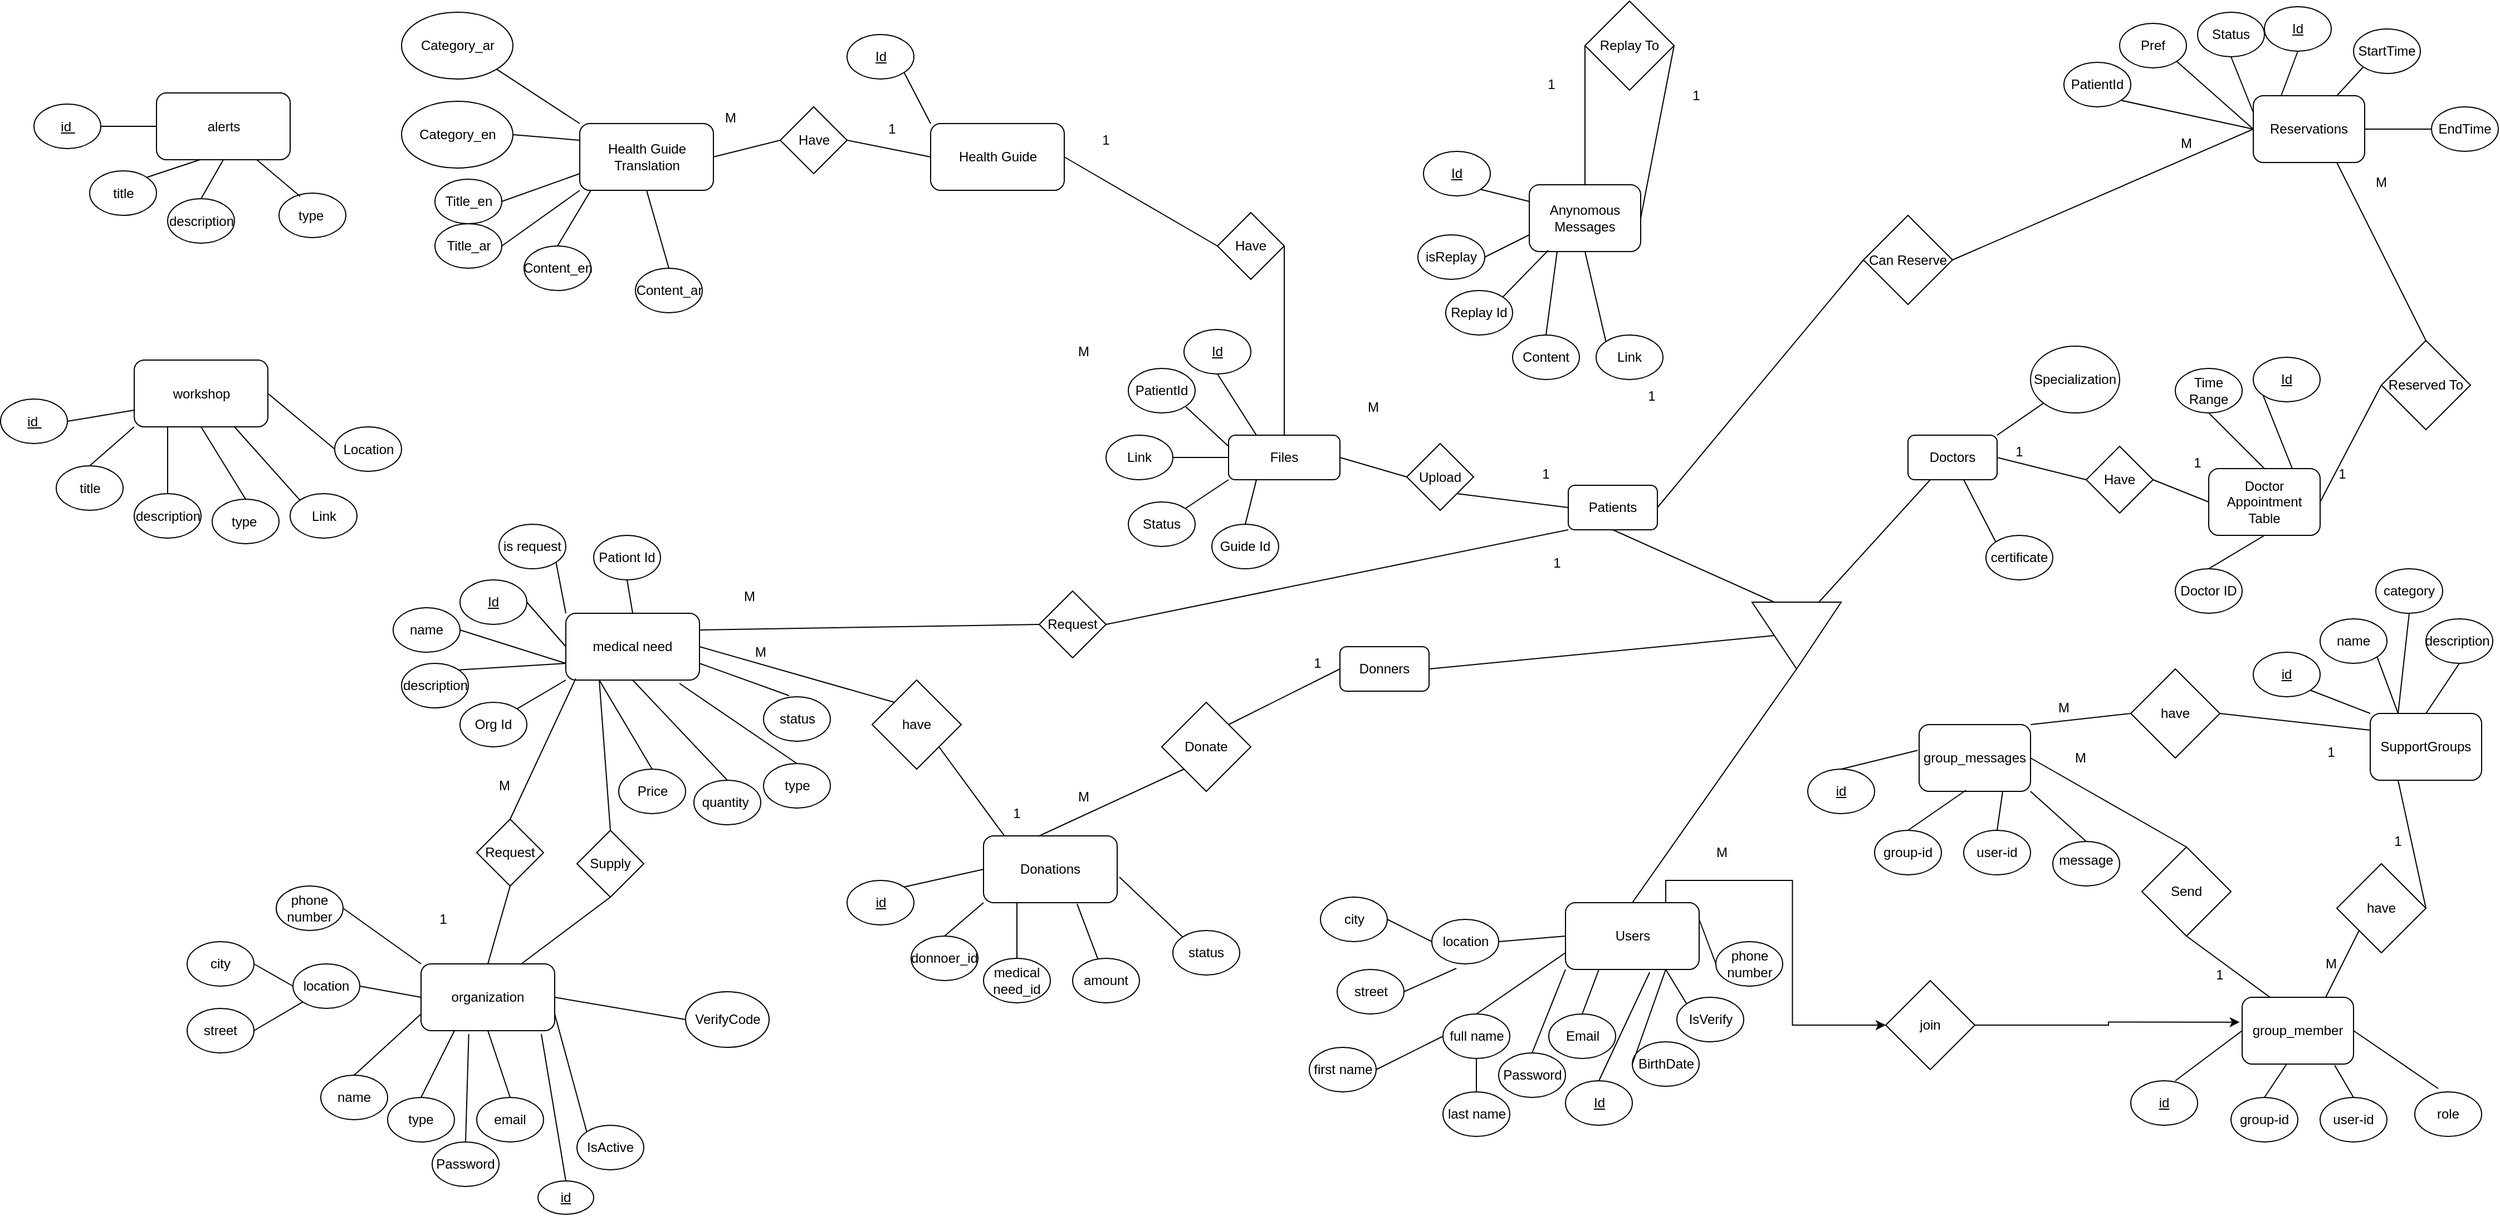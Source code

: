 <mxfile version="28.2.5">
  <diagram name="Page-1" id="A4ATpebyJCKc3Qa4FKa3">
    <mxGraphModel grid="1" page="1" gridSize="10" guides="1" tooltips="1" connect="1" arrows="1" fold="1" pageScale="1" pageWidth="850" pageHeight="1100" math="0" shadow="0">
      <root>
        <mxCell id="0" />
        <mxCell id="1" parent="0" />
        <mxCell id="HeGCxnUVg1iNXxCKtnh3-126" style="edgeStyle=orthogonalEdgeStyle;rounded=0;orthogonalLoop=1;jettySize=auto;html=1;exitX=0.75;exitY=0;exitDx=0;exitDy=0;entryX=0;entryY=0.5;entryDx=0;entryDy=0;" edge="1" parent="1" source="_SDdMhTvfAspMDNIdv1c-3" target="HeGCxnUVg1iNXxCKtnh3-125">
          <mxGeometry relative="1" as="geometry" />
        </mxCell>
        <mxCell id="_SDdMhTvfAspMDNIdv1c-3" value="Users" style="rounded=1;whiteSpace=wrap;html=1;" vertex="1" parent="1">
          <mxGeometry x="7.5" y="820" width="120" height="60" as="geometry" />
        </mxCell>
        <mxCell id="_SDdMhTvfAspMDNIdv1c-4" value="&lt;u&gt;Id&lt;/u&gt;" style="ellipse;whiteSpace=wrap;html=1;" vertex="1" parent="1">
          <mxGeometry x="7.5" y="980" width="60" height="40" as="geometry" />
        </mxCell>
        <mxCell id="_SDdMhTvfAspMDNIdv1c-5" value="" style="endArrow=none;html=1;rounded=0;entryX=0.63;entryY=1.042;entryDx=0;entryDy=0;entryPerimeter=0;exitX=0.5;exitY=0;exitDx=0;exitDy=0;" edge="1" parent="1" source="_SDdMhTvfAspMDNIdv1c-4" target="_SDdMhTvfAspMDNIdv1c-3">
          <mxGeometry width="50" height="50" relative="1" as="geometry">
            <mxPoint x="-132.5" y="1030" as="sourcePoint" />
            <mxPoint x="-82.5" y="980" as="targetPoint" />
          </mxGeometry>
        </mxCell>
        <mxCell id="_SDdMhTvfAspMDNIdv1c-6" value="Email" style="ellipse;whiteSpace=wrap;html=1;" vertex="1" parent="1">
          <mxGeometry x="-7.5" y="920" width="60" height="40" as="geometry" />
        </mxCell>
        <mxCell id="_SDdMhTvfAspMDNIdv1c-7" value="" style="endArrow=none;html=1;rounded=0;entryX=0.25;entryY=1;entryDx=0;entryDy=0;exitX=0.5;exitY=0;exitDx=0;exitDy=0;" edge="1" parent="1" source="_SDdMhTvfAspMDNIdv1c-6" target="_SDdMhTvfAspMDNIdv1c-3">
          <mxGeometry width="50" height="50" relative="1" as="geometry">
            <mxPoint x="91.5" y="967" as="sourcePoint" />
            <mxPoint x="87.5" y="900" as="targetPoint" />
          </mxGeometry>
        </mxCell>
        <mxCell id="_SDdMhTvfAspMDNIdv1c-8" value="Password" style="ellipse;whiteSpace=wrap;html=1;" vertex="1" parent="1">
          <mxGeometry x="-52.5" y="955" width="60" height="40" as="geometry" />
        </mxCell>
        <mxCell id="fpR-ZrPmKE1Hor2Sd6yp-1" value="" style="endArrow=none;html=1;rounded=0;entryX=0;entryY=0.75;entryDx=0;entryDy=0;exitX=0.5;exitY=0;exitDx=0;exitDy=0;" edge="1" parent="1" source="fpR-ZrPmKE1Hor2Sd6yp-3" target="_SDdMhTvfAspMDNIdv1c-3">
          <mxGeometry width="50" height="50" relative="1" as="geometry">
            <mxPoint x="-102.5" y="910" as="sourcePoint" />
            <mxPoint x="7.5" y="840" as="targetPoint" />
          </mxGeometry>
        </mxCell>
        <mxCell id="_SDdMhTvfAspMDNIdv1c-10" value="BirthDate" style="ellipse;whiteSpace=wrap;html=1;" vertex="1" parent="1">
          <mxGeometry x="67.5" y="945" width="60" height="40" as="geometry" />
        </mxCell>
        <mxCell id="fpR-ZrPmKE1Hor2Sd6yp-3" value="full name" style="ellipse;whiteSpace=wrap;html=1;" vertex="1" parent="1">
          <mxGeometry x="-102.5" y="920" width="60" height="40" as="geometry" />
        </mxCell>
        <mxCell id="_SDdMhTvfAspMDNIdv1c-9" value="" style="endArrow=none;html=1;rounded=0;entryX=0;entryY=1;entryDx=0;entryDy=0;exitX=0.5;exitY=0;exitDx=0;exitDy=0;" edge="1" parent="1" source="_SDdMhTvfAspMDNIdv1c-8" target="_SDdMhTvfAspMDNIdv1c-3">
          <mxGeometry width="50" height="50" relative="1" as="geometry">
            <mxPoint x="37.5" y="960" as="sourcePoint" />
            <mxPoint x="47.5" y="890" as="targetPoint" />
          </mxGeometry>
        </mxCell>
        <mxCell id="fpR-ZrPmKE1Hor2Sd6yp-5" value="first name" style="ellipse;whiteSpace=wrap;html=1;" vertex="1" parent="1">
          <mxGeometry x="-222.5" y="950" width="60" height="40" as="geometry" />
        </mxCell>
        <mxCell id="fpR-ZrPmKE1Hor2Sd6yp-6" value="last name" style="ellipse;whiteSpace=wrap;html=1;" vertex="1" parent="1">
          <mxGeometry x="-102.5" y="990" width="60" height="40" as="geometry" />
        </mxCell>
        <mxCell id="_SDdMhTvfAspMDNIdv1c-11" value="" style="endArrow=none;html=1;rounded=0;entryX=0.75;entryY=1;entryDx=0;entryDy=0;exitX=0;exitY=0.5;exitDx=0;exitDy=0;" edge="1" parent="1" source="_SDdMhTvfAspMDNIdv1c-10" target="_SDdMhTvfAspMDNIdv1c-3">
          <mxGeometry width="50" height="50" relative="1" as="geometry">
            <mxPoint x="121.5" y="957" as="sourcePoint" />
            <mxPoint x="117.5" y="890" as="targetPoint" />
          </mxGeometry>
        </mxCell>
        <mxCell id="fpR-ZrPmKE1Hor2Sd6yp-10" value="" style="endArrow=none;html=1;rounded=0;entryX=0;entryY=0.5;entryDx=0;entryDy=0;exitX=1;exitY=0.5;exitDx=0;exitDy=0;" edge="1" parent="1" source="fpR-ZrPmKE1Hor2Sd6yp-5" target="fpR-ZrPmKE1Hor2Sd6yp-3">
          <mxGeometry width="50" height="50" relative="1" as="geometry">
            <mxPoint x="-162.5" y="980" as="sourcePoint" />
            <mxPoint x="-182.5" y="890" as="targetPoint" />
          </mxGeometry>
        </mxCell>
        <mxCell id="fpR-ZrPmKE1Hor2Sd6yp-11" value="" style="endArrow=none;html=1;rounded=0;entryX=0.5;entryY=0;entryDx=0;entryDy=0;exitX=0.5;exitY=1;exitDx=0;exitDy=0;" edge="1" parent="1" source="fpR-ZrPmKE1Hor2Sd6yp-3" target="fpR-ZrPmKE1Hor2Sd6yp-6">
          <mxGeometry width="50" height="50" relative="1" as="geometry">
            <mxPoint x="-72.5" y="970" as="sourcePoint" />
            <mxPoint x="-72.5" y="1020" as="targetPoint" />
          </mxGeometry>
        </mxCell>
        <mxCell id="_SDdMhTvfAspMDNIdv1c-12" value="IsVerify" style="ellipse;whiteSpace=wrap;html=1;" vertex="1" parent="1">
          <mxGeometry x="107.5" y="905" width="60" height="40" as="geometry" />
        </mxCell>
        <mxCell id="_SDdMhTvfAspMDNIdv1c-14" value="" style="endArrow=none;html=1;rounded=0;entryX=0;entryY=0.5;entryDx=0;entryDy=0;exitX=1;exitY=0.5;exitDx=0;exitDy=0;" edge="1" parent="1" source="CveeT67zE5qwvpXeVrXD-2" target="_SDdMhTvfAspMDNIdv1c-3">
          <mxGeometry width="50" height="50" relative="1" as="geometry">
            <mxPoint x="67.5" y="700" as="sourcePoint" />
            <mxPoint x="157.5" y="830" as="targetPoint" />
          </mxGeometry>
        </mxCell>
        <mxCell id="CveeT67zE5qwvpXeVrXD-2" value="location" style="ellipse;whiteSpace=wrap;html=1;" vertex="1" parent="1">
          <mxGeometry x="-112.5" y="835" width="60" height="40" as="geometry" />
        </mxCell>
        <mxCell id="_SDdMhTvfAspMDNIdv1c-17" value="" style="triangle;whiteSpace=wrap;html=1;rotation=90;" vertex="1" parent="1">
          <mxGeometry x="185" y="540" width="60" height="80" as="geometry" />
        </mxCell>
        <mxCell id="CveeT67zE5qwvpXeVrXD-3" value="city" style="ellipse;whiteSpace=wrap;html=1;" vertex="1" parent="1">
          <mxGeometry x="-212.5" y="815" width="60" height="40" as="geometry" />
        </mxCell>
        <mxCell id="_SDdMhTvfAspMDNIdv1c-20" value="" style="endArrow=none;html=1;rounded=0;entryX=1;entryY=0.5;entryDx=0;entryDy=0;exitX=0.5;exitY=0;exitDx=0;exitDy=0;" edge="1" parent="1" source="_SDdMhTvfAspMDNIdv1c-3" target="_SDdMhTvfAspMDNIdv1c-17">
          <mxGeometry width="50" height="50" relative="1" as="geometry">
            <mxPoint x="225" y="690" as="sourcePoint" />
            <mxPoint x="275" y="640" as="targetPoint" />
          </mxGeometry>
        </mxCell>
        <mxCell id="CveeT67zE5qwvpXeVrXD-4" value="street" style="ellipse;whiteSpace=wrap;html=1;" vertex="1" parent="1">
          <mxGeometry x="-197.5" y="880" width="60" height="40" as="geometry" />
        </mxCell>
        <mxCell id="_SDdMhTvfAspMDNIdv1c-21" value="Doctors" style="rounded=1;whiteSpace=wrap;html=1;" vertex="1" parent="1">
          <mxGeometry x="315" y="400" width="80" height="40" as="geometry" />
        </mxCell>
        <mxCell id="_SDdMhTvfAspMDNIdv1c-22" value="Donners" style="rounded=1;whiteSpace=wrap;html=1;" vertex="1" parent="1">
          <mxGeometry x="-195" y="590" width="80" height="40" as="geometry" />
        </mxCell>
        <mxCell id="CveeT67zE5qwvpXeVrXD-6" value="" style="endArrow=none;html=1;rounded=0;entryX=0.367;entryY=1.1;entryDx=0;entryDy=0;exitX=1;exitY=0.5;exitDx=0;exitDy=0;entryPerimeter=0;" edge="1" parent="1" source="CveeT67zE5qwvpXeVrXD-4" target="CveeT67zE5qwvpXeVrXD-2">
          <mxGeometry width="50" height="50" relative="1" as="geometry">
            <mxPoint x="-222.5" y="900" as="sourcePoint" />
            <mxPoint x="-92.5" y="880" as="targetPoint" />
          </mxGeometry>
        </mxCell>
        <mxCell id="CveeT67zE5qwvpXeVrXD-5" value="" style="endArrow=none;html=1;rounded=0;entryX=0;entryY=0.5;entryDx=0;entryDy=0;exitX=1;exitY=0.5;exitDx=0;exitDy=0;" edge="1" parent="1" source="CveeT67zE5qwvpXeVrXD-3" target="CveeT67zE5qwvpXeVrXD-2">
          <mxGeometry width="50" height="50" relative="1" as="geometry">
            <mxPoint x="-182.5" y="770" as="sourcePoint" />
            <mxPoint x="-52.5" y="750" as="targetPoint" />
          </mxGeometry>
        </mxCell>
        <mxCell id="CveeT67zE5qwvpXeVrXD-8" value="phone number" style="ellipse;whiteSpace=wrap;html=1;" vertex="1" parent="1">
          <mxGeometry x="142.5" y="855" width="60" height="40" as="geometry" />
        </mxCell>
        <mxCell id="_SDdMhTvfAspMDNIdv1c-23" value="Patients" style="rounded=1;whiteSpace=wrap;html=1;" vertex="1" parent="1">
          <mxGeometry x="10" y="445" width="80" height="40" as="geometry" />
        </mxCell>
        <mxCell id="_SDdMhTvfAspMDNIdv1c-24" value="" style="endArrow=none;html=1;rounded=0;exitX=0;exitY=0.75;exitDx=0;exitDy=0;entryX=0.5;entryY=1;entryDx=0;entryDy=0;" edge="1" parent="1" source="_SDdMhTvfAspMDNIdv1c-17" target="_SDdMhTvfAspMDNIdv1c-23">
          <mxGeometry width="50" height="50" relative="1" as="geometry">
            <mxPoint x="165" y="440" as="sourcePoint" />
            <mxPoint x="215" y="390" as="targetPoint" />
          </mxGeometry>
        </mxCell>
        <mxCell id="CveeT67zE5qwvpXeVrXD-10" value="" style="endArrow=none;html=1;rounded=0;entryX=0;entryY=0.5;entryDx=0;entryDy=0;exitX=1;exitY=0.25;exitDx=0;exitDy=0;" edge="1" parent="1" source="_SDdMhTvfAspMDNIdv1c-3" target="CveeT67zE5qwvpXeVrXD-8">
          <mxGeometry width="50" height="50" relative="1" as="geometry">
            <mxPoint x="187.5" y="900" as="sourcePoint" />
            <mxPoint x="187.5" y="750" as="targetPoint" />
          </mxGeometry>
        </mxCell>
        <mxCell id="_SDdMhTvfAspMDNIdv1c-26" value="" style="endArrow=none;html=1;rounded=0;exitX=0;exitY=0.25;exitDx=0;exitDy=0;entryX=0.25;entryY=1;entryDx=0;entryDy=0;" edge="1" parent="1" source="_SDdMhTvfAspMDNIdv1c-17" target="_SDdMhTvfAspMDNIdv1c-21">
          <mxGeometry width="50" height="50" relative="1" as="geometry">
            <mxPoint x="235" y="580" as="sourcePoint" />
            <mxPoint x="235" y="470" as="targetPoint" />
          </mxGeometry>
        </mxCell>
        <mxCell id="_SDdMhTvfAspMDNIdv1c-28" value="Specialization" style="ellipse;whiteSpace=wrap;html=1;" vertex="1" parent="1">
          <mxGeometry x="425" y="320" width="80" height="60" as="geometry" />
        </mxCell>
        <mxCell id="_SDdMhTvfAspMDNIdv1c-29" value="" style="endArrow=none;html=1;rounded=0;entryX=0;entryY=1;entryDx=0;entryDy=0;exitX=1;exitY=0;exitDx=0;exitDy=0;" edge="1" parent="1" source="_SDdMhTvfAspMDNIdv1c-21" target="_SDdMhTvfAspMDNIdv1c-28">
          <mxGeometry width="50" height="50" relative="1" as="geometry">
            <mxPoint x="215" y="520" as="sourcePoint" />
            <mxPoint x="265" y="470" as="targetPoint" />
          </mxGeometry>
        </mxCell>
        <mxCell id="_SDdMhTvfAspMDNIdv1c-30" value="Doctor Appointment Table" style="rounded=1;whiteSpace=wrap;html=1;" vertex="1" parent="1">
          <mxGeometry x="585" y="430" width="100" height="60" as="geometry" />
        </mxCell>
        <mxCell id="_SDdMhTvfAspMDNIdv1c-31" value="Have" style="rhombus;whiteSpace=wrap;html=1;" vertex="1" parent="1">
          <mxGeometry x="475" y="410" width="60" height="60" as="geometry" />
        </mxCell>
        <mxCell id="_SDdMhTvfAspMDNIdv1c-32" value="" style="endArrow=none;html=1;rounded=0;entryX=1;entryY=0.5;entryDx=0;entryDy=0;exitX=0;exitY=0.5;exitDx=0;exitDy=0;" edge="1" parent="1" source="_SDdMhTvfAspMDNIdv1c-31" target="_SDdMhTvfAspMDNIdv1c-21">
          <mxGeometry width="50" height="50" relative="1" as="geometry">
            <mxPoint x="465" y="540" as="sourcePoint" />
            <mxPoint x="515" y="490" as="targetPoint" />
          </mxGeometry>
        </mxCell>
        <mxCell id="_SDdMhTvfAspMDNIdv1c-33" value="" style="endArrow=none;html=1;rounded=0;entryX=1;entryY=0.5;entryDx=0;entryDy=0;exitX=0;exitY=0.5;exitDx=0;exitDy=0;" edge="1" parent="1" source="_SDdMhTvfAspMDNIdv1c-30" target="_SDdMhTvfAspMDNIdv1c-31">
          <mxGeometry width="50" height="50" relative="1" as="geometry">
            <mxPoint x="375" y="580" as="sourcePoint" />
            <mxPoint x="425" y="530" as="targetPoint" />
          </mxGeometry>
        </mxCell>
        <mxCell id="_SDdMhTvfAspMDNIdv1c-34" value="Time Range" style="ellipse;whiteSpace=wrap;html=1;" vertex="1" parent="1">
          <mxGeometry x="555" y="340" width="60" height="40" as="geometry" />
        </mxCell>
        <mxCell id="_SDdMhTvfAspMDNIdv1c-35" value="" style="endArrow=none;html=1;rounded=0;entryX=0.5;entryY=0;entryDx=0;entryDy=0;exitX=0.5;exitY=1;exitDx=0;exitDy=0;" edge="1" parent="1" source="_SDdMhTvfAspMDNIdv1c-34" target="_SDdMhTvfAspMDNIdv1c-30">
          <mxGeometry width="50" height="50" relative="1" as="geometry">
            <mxPoint x="655" y="520" as="sourcePoint" />
            <mxPoint x="705" y="470" as="targetPoint" />
          </mxGeometry>
        </mxCell>
        <mxCell id="HUlT8sGuP16dZYMkzbt1-4" value="&lt;u&gt;id&lt;/u&gt;" style="ellipse;whiteSpace=wrap;html=1;" vertex="1" parent="1">
          <mxGeometry x="-915" y="1070" width="50" height="30" as="geometry" />
        </mxCell>
        <mxCell id="HUlT8sGuP16dZYMkzbt1-6" value="" style="endArrow=none;html=1;rounded=0;exitX=0.5;exitY=0;exitDx=0;exitDy=0;entryX=0.9;entryY=1.05;entryDx=0;entryDy=0;entryPerimeter=0;" edge="1" parent="1" source="HUlT8sGuP16dZYMkzbt1-4" target="HUlT8sGuP16dZYMkzbt1-5">
          <mxGeometry width="50" height="50" relative="1" as="geometry">
            <mxPoint x="-970" y="1105" as="sourcePoint" />
            <mxPoint x="-910" y="995" as="targetPoint" />
          </mxGeometry>
        </mxCell>
        <mxCell id="HUlT8sGuP16dZYMkzbt1-7" value="email" style="ellipse;whiteSpace=wrap;html=1;" vertex="1" parent="1">
          <mxGeometry x="-970" y="995" width="60" height="40" as="geometry" />
        </mxCell>
        <mxCell id="HUlT8sGuP16dZYMkzbt1-8" value="" style="endArrow=none;html=1;rounded=0;entryX=0.5;entryY=1;entryDx=0;entryDy=0;exitX=0.5;exitY=0;exitDx=0;exitDy=0;" edge="1" parent="1" source="HUlT8sGuP16dZYMkzbt1-7" target="HUlT8sGuP16dZYMkzbt1-5">
          <mxGeometry width="50" height="50" relative="1" as="geometry">
            <mxPoint x="-940" y="985" as="sourcePoint" />
            <mxPoint x="-970" y="955" as="targetPoint" />
          </mxGeometry>
        </mxCell>
        <mxCell id="HUlT8sGuP16dZYMkzbt1-10" value="type" style="ellipse;whiteSpace=wrap;html=1;" vertex="1" parent="1">
          <mxGeometry x="-1050" y="995" width="60" height="40" as="geometry" />
        </mxCell>
        <mxCell id="HUlT8sGuP16dZYMkzbt1-11" value="" style="endArrow=none;html=1;rounded=0;entryX=0.25;entryY=1;entryDx=0;entryDy=0;exitX=0.5;exitY=0;exitDx=0;exitDy=0;" edge="1" parent="1" source="HUlT8sGuP16dZYMkzbt1-10" target="HUlT8sGuP16dZYMkzbt1-5">
          <mxGeometry width="50" height="50" relative="1" as="geometry">
            <mxPoint x="-970" y="1015" as="sourcePoint" />
            <mxPoint x="-990" y="955" as="targetPoint" />
          </mxGeometry>
        </mxCell>
        <mxCell id="HUlT8sGuP16dZYMkzbt1-12" value="name" style="ellipse;whiteSpace=wrap;html=1;" vertex="1" parent="1">
          <mxGeometry x="-1110" y="975" width="60" height="40" as="geometry" />
        </mxCell>
        <mxCell id="HUlT8sGuP16dZYMkzbt1-13" value="" style="endArrow=none;html=1;rounded=0;entryX=0;entryY=0.75;entryDx=0;entryDy=0;exitX=0.5;exitY=0;exitDx=0;exitDy=0;" edge="1" parent="1" source="HUlT8sGuP16dZYMkzbt1-12" target="HUlT8sGuP16dZYMkzbt1-5">
          <mxGeometry width="50" height="50" relative="1" as="geometry">
            <mxPoint x="-1070" y="1005" as="sourcePoint" />
            <mxPoint x="-1040" y="945" as="targetPoint" />
          </mxGeometry>
        </mxCell>
        <mxCell id="HUlT8sGuP16dZYMkzbt1-14" value="location" style="ellipse;whiteSpace=wrap;html=1;" vertex="1" parent="1">
          <mxGeometry x="-1135" y="875" width="60" height="40" as="geometry" />
        </mxCell>
        <mxCell id="HUlT8sGuP16dZYMkzbt1-15" value="city" style="ellipse;whiteSpace=wrap;html=1;" vertex="1" parent="1">
          <mxGeometry x="-1230" y="855" width="60" height="40" as="geometry" />
        </mxCell>
        <mxCell id="_SDdMhTvfAspMDNIdv1c-36" value="&lt;u&gt;Id&lt;/u&gt;" style="ellipse;whiteSpace=wrap;html=1;" vertex="1" parent="1">
          <mxGeometry x="625" y="330" width="60" height="40" as="geometry" />
        </mxCell>
        <mxCell id="_SDdMhTvfAspMDNIdv1c-38" value="Doctor ID" style="ellipse;whiteSpace=wrap;html=1;" vertex="1" parent="1">
          <mxGeometry x="555" y="520" width="60" height="40" as="geometry" />
        </mxCell>
        <mxCell id="HUlT8sGuP16dZYMkzbt1-5" value="organization" style="rounded=1;whiteSpace=wrap;html=1;" vertex="1" parent="1">
          <mxGeometry x="-1020" y="875" width="120" height="60" as="geometry" />
        </mxCell>
        <mxCell id="_SDdMhTvfAspMDNIdv1c-39" value="" style="endArrow=none;html=1;rounded=0;entryX=0.5;entryY=0;entryDx=0;entryDy=0;exitX=0.5;exitY=1;exitDx=0;exitDy=0;" edge="1" parent="1" source="_SDdMhTvfAspMDNIdv1c-30" target="_SDdMhTvfAspMDNIdv1c-38">
          <mxGeometry width="50" height="50" relative="1" as="geometry">
            <mxPoint x="749" y="460" as="sourcePoint" />
            <mxPoint x="725" y="486" as="targetPoint" />
          </mxGeometry>
        </mxCell>
        <mxCell id="_SDdMhTvfAspMDNIdv1c-42" value="Reserved To" style="rhombus;whiteSpace=wrap;html=1;" vertex="1" parent="1">
          <mxGeometry x="740" y="315" width="80" height="80" as="geometry" />
        </mxCell>
        <mxCell id="_SDdMhTvfAspMDNIdv1c-46" value="1" style="text;html=1;align=center;verticalAlign=middle;whiteSpace=wrap;rounded=0;" vertex="1" parent="1">
          <mxGeometry x="675" y="420" width="60" height="30" as="geometry" />
        </mxCell>
        <mxCell id="_SDdMhTvfAspMDNIdv1c-47" value="M" style="text;html=1;align=center;verticalAlign=middle;whiteSpace=wrap;rounded=0;" vertex="1" parent="1">
          <mxGeometry x="535" y="122.5" width="60" height="30" as="geometry" />
        </mxCell>
        <mxCell id="_SDdMhTvfAspMDNIdv1c-48" value="" style="endArrow=none;html=1;rounded=0;entryX=0.5;entryY=0;entryDx=0;entryDy=0;exitX=0.75;exitY=1;exitDx=0;exitDy=0;" edge="1" parent="1" source="_SDdMhTvfAspMDNIdv1c-40" target="_SDdMhTvfAspMDNIdv1c-42">
          <mxGeometry width="50" height="50" relative="1" as="geometry">
            <mxPoint x="635" y="390" as="sourcePoint" />
            <mxPoint x="545" y="320" as="targetPoint" />
          </mxGeometry>
        </mxCell>
        <mxCell id="HUlT8sGuP16dZYMkzbt1-16" value="street" style="ellipse;whiteSpace=wrap;html=1;" vertex="1" parent="1">
          <mxGeometry x="-1230" y="915" width="60" height="40" as="geometry" />
        </mxCell>
        <mxCell id="HUlT8sGuP16dZYMkzbt1-17" value="" style="endArrow=none;html=1;rounded=0;entryX=0;entryY=1;entryDx=0;entryDy=0;exitX=1;exitY=0.5;exitDx=0;exitDy=0;" edge="1" parent="1" source="HUlT8sGuP16dZYMkzbt1-16" target="HUlT8sGuP16dZYMkzbt1-14">
          <mxGeometry width="50" height="50" relative="1" as="geometry">
            <mxPoint x="-1170" y="925" as="sourcePoint" />
            <mxPoint x="-1040" y="905" as="targetPoint" />
          </mxGeometry>
        </mxCell>
        <mxCell id="HUlT8sGuP16dZYMkzbt1-18" value="" style="endArrow=none;html=1;rounded=0;entryX=0;entryY=0.5;entryDx=0;entryDy=0;exitX=1;exitY=0.5;exitDx=0;exitDy=0;" edge="1" parent="1" source="HUlT8sGuP16dZYMkzbt1-15" target="HUlT8sGuP16dZYMkzbt1-14">
          <mxGeometry width="50" height="50" relative="1" as="geometry">
            <mxPoint x="-1130" y="795" as="sourcePoint" />
            <mxPoint x="-1000" y="775" as="targetPoint" />
          </mxGeometry>
        </mxCell>
        <mxCell id="HUlT8sGuP16dZYMkzbt1-19" value="" style="endArrow=none;html=1;rounded=0;exitX=1;exitY=0.5;exitDx=0;exitDy=0;" edge="1" parent="1" source="HUlT8sGuP16dZYMkzbt1-14">
          <mxGeometry width="50" height="50" relative="1" as="geometry">
            <mxPoint x="-1050" y="965" as="sourcePoint" />
            <mxPoint x="-1020" y="905" as="targetPoint" />
          </mxGeometry>
        </mxCell>
        <mxCell id="_SDdMhTvfAspMDNIdv1c-37" value="" style="endArrow=none;html=1;rounded=0;entryX=0.75;entryY=0;entryDx=0;entryDy=0;exitX=0;exitY=1;exitDx=0;exitDy=0;" edge="1" parent="1" source="_SDdMhTvfAspMDNIdv1c-36" target="_SDdMhTvfAspMDNIdv1c-30">
          <mxGeometry width="50" height="50" relative="1" as="geometry">
            <mxPoint x="645" y="410" as="sourcePoint" />
            <mxPoint x="645" y="450" as="targetPoint" />
          </mxGeometry>
        </mxCell>
        <mxCell id="_SDdMhTvfAspMDNIdv1c-50" value="&lt;u&gt;Id&lt;/u&gt;" style="ellipse;whiteSpace=wrap;html=1;" vertex="1" parent="1">
          <mxGeometry x="635" y="15" width="60" height="40" as="geometry" />
        </mxCell>
        <mxCell id="_SDdMhTvfAspMDNIdv1c-52" value="StartTime" style="ellipse;whiteSpace=wrap;html=1;" vertex="1" parent="1">
          <mxGeometry x="715" y="35" width="60" height="40" as="geometry" />
        </mxCell>
        <mxCell id="_SDdMhTvfAspMDNIdv1c-43" value="" style="endArrow=none;html=1;rounded=0;entryX=1;entryY=0.5;entryDx=0;entryDy=0;exitX=0;exitY=0.5;exitDx=0;exitDy=0;" edge="1" parent="1" source="_SDdMhTvfAspMDNIdv1c-42" target="_SDdMhTvfAspMDNIdv1c-30">
          <mxGeometry width="50" height="50" relative="1" as="geometry">
            <mxPoint x="689" y="410" as="sourcePoint" />
            <mxPoint x="665" y="436" as="targetPoint" />
          </mxGeometry>
        </mxCell>
        <mxCell id="_SDdMhTvfAspMDNIdv1c-44" value="1" style="text;html=1;align=center;verticalAlign=middle;whiteSpace=wrap;rounded=0;" vertex="1" parent="1">
          <mxGeometry x="385" y="400" width="60" height="30" as="geometry" />
        </mxCell>
        <mxCell id="_SDdMhTvfAspMDNIdv1c-40" value="Reservations" style="rounded=1;whiteSpace=wrap;html=1;" vertex="1" parent="1">
          <mxGeometry x="625" y="95" width="100" height="60" as="geometry" />
        </mxCell>
        <mxCell id="HUlT8sGuP16dZYMkzbt1-21" value="" style="endArrow=none;html=1;rounded=0;exitX=0;exitY=0.5;exitDx=0;exitDy=0;entryX=1;entryY=0.5;entryDx=0;entryDy=0;" edge="1" parent="1" source="HUlT8sGuP16dZYMkzbt1-20" target="HUlT8sGuP16dZYMkzbt1-5">
          <mxGeometry width="50" height="50" relative="1" as="geometry">
            <mxPoint x="-823" y="952" as="sourcePoint" />
            <mxPoint x="-880" y="905" as="targetPoint" />
          </mxGeometry>
        </mxCell>
        <mxCell id="HUlT8sGuP16dZYMkzbt1-20" value="VerifyCode" style="ellipse;whiteSpace=wrap;html=1;" vertex="1" parent="1">
          <mxGeometry x="-782.5" y="900" width="75" height="50" as="geometry" />
        </mxCell>
        <mxCell id="HUlT8sGuP16dZYMkzbt1-22" value="phone number" style="ellipse;whiteSpace=wrap;html=1;" vertex="1" parent="1">
          <mxGeometry x="-1150" y="805" width="60" height="40" as="geometry" />
        </mxCell>
        <mxCell id="_SDdMhTvfAspMDNIdv1c-45" value="1" style="text;html=1;align=center;verticalAlign=middle;whiteSpace=wrap;rounded=0;" vertex="1" parent="1">
          <mxGeometry x="545" y="410" width="60" height="30" as="geometry" />
        </mxCell>
        <mxCell id="HUlT8sGuP16dZYMkzbt1-23" value="" style="endArrow=none;html=1;rounded=0;exitX=1;exitY=0.5;exitDx=0;exitDy=0;entryX=0;entryY=0;entryDx=0;entryDy=0;" edge="1" parent="1" source="HUlT8sGuP16dZYMkzbt1-22" target="HUlT8sGuP16dZYMkzbt1-5">
          <mxGeometry width="50" height="50" relative="1" as="geometry">
            <mxPoint x="-1030" y="835" as="sourcePoint" />
            <mxPoint x="-980" y="845" as="targetPoint" />
          </mxGeometry>
        </mxCell>
        <mxCell id="_SDdMhTvfAspMDNIdv1c-53" value="" style="endArrow=none;html=1;rounded=0;entryX=0.5;entryY=1;entryDx=0;entryDy=0;exitX=0.25;exitY=0;exitDx=0;exitDy=0;" edge="1" parent="1" source="_SDdMhTvfAspMDNIdv1c-40" target="_SDdMhTvfAspMDNIdv1c-50">
          <mxGeometry width="50" height="50" relative="1" as="geometry">
            <mxPoint x="475" y="225" as="sourcePoint" />
            <mxPoint x="525" y="175" as="targetPoint" />
          </mxGeometry>
        </mxCell>
        <mxCell id="_SDdMhTvfAspMDNIdv1c-54" value="" style="endArrow=none;html=1;rounded=0;entryX=0;entryY=1;entryDx=0;entryDy=0;exitX=0.75;exitY=0;exitDx=0;exitDy=0;" edge="1" parent="1" source="_SDdMhTvfAspMDNIdv1c-40" target="_SDdMhTvfAspMDNIdv1c-52">
          <mxGeometry width="50" height="50" relative="1" as="geometry">
            <mxPoint x="745" y="115" as="sourcePoint" />
            <mxPoint x="760" y="75" as="targetPoint" />
          </mxGeometry>
        </mxCell>
        <mxCell id="_SDdMhTvfAspMDNIdv1c-55" value="EndTime" style="ellipse;whiteSpace=wrap;html=1;" vertex="1" parent="1">
          <mxGeometry x="785" y="105" width="60" height="40" as="geometry" />
        </mxCell>
        <mxCell id="_SDdMhTvfAspMDNIdv1c-56" value="Status" style="ellipse;whiteSpace=wrap;html=1;" vertex="1" parent="1">
          <mxGeometry x="575" y="20" width="60" height="40" as="geometry" />
        </mxCell>
        <mxCell id="_SDdMhTvfAspMDNIdv1c-57" value="" style="endArrow=none;html=1;rounded=0;entryX=0;entryY=0.5;entryDx=0;entryDy=0;exitX=1;exitY=0.5;exitDx=0;exitDy=0;" edge="1" parent="1" source="_SDdMhTvfAspMDNIdv1c-40" target="_SDdMhTvfAspMDNIdv1c-55">
          <mxGeometry width="50" height="50" relative="1" as="geometry">
            <mxPoint x="795" y="161" as="sourcePoint" />
            <mxPoint x="819" y="135" as="targetPoint" />
          </mxGeometry>
        </mxCell>
        <mxCell id="_SDdMhTvfAspMDNIdv1c-58" value="" style="endArrow=none;html=1;rounded=0;entryX=0.5;entryY=1;entryDx=0;entryDy=0;exitX=0;exitY=0.25;exitDx=0;exitDy=0;" edge="1" parent="1" source="_SDdMhTvfAspMDNIdv1c-40" target="_SDdMhTvfAspMDNIdv1c-56">
          <mxGeometry width="50" height="50" relative="1" as="geometry">
            <mxPoint x="805" y="165" as="sourcePoint" />
            <mxPoint x="865" y="165" as="targetPoint" />
          </mxGeometry>
        </mxCell>
        <mxCell id="_SDdMhTvfAspMDNIdv1c-59" value="Pref" style="ellipse;whiteSpace=wrap;html=1;" vertex="1" parent="1">
          <mxGeometry x="505" y="30" width="60" height="40" as="geometry" />
        </mxCell>
        <mxCell id="_SDdMhTvfAspMDNIdv1c-61" value="PatientId" style="ellipse;whiteSpace=wrap;html=1;" vertex="1" parent="1">
          <mxGeometry x="455" y="65" width="60" height="40" as="geometry" />
        </mxCell>
        <mxCell id="_SDdMhTvfAspMDNIdv1c-62" value="" style="endArrow=none;html=1;rounded=0;entryX=1;entryY=1;entryDx=0;entryDy=0;exitX=0;exitY=0.5;exitDx=0;exitDy=0;" edge="1" parent="1" source="_SDdMhTvfAspMDNIdv1c-40" target="_SDdMhTvfAspMDNIdv1c-61">
          <mxGeometry width="50" height="50" relative="1" as="geometry">
            <mxPoint x="700" y="155" as="sourcePoint" />
            <mxPoint x="695" y="305" as="targetPoint" />
          </mxGeometry>
        </mxCell>
        <mxCell id="_SDdMhTvfAspMDNIdv1c-63" value="" style="endArrow=none;html=1;rounded=0;exitX=1;exitY=0.5;exitDx=0;exitDy=0;entryX=0;entryY=0.5;entryDx=0;entryDy=0;" edge="1" parent="1" source="_SDdMhTvfAspMDNIdv1c-23" target="_SDdMhTvfAspMDNIdv1c-64">
          <mxGeometry width="50" height="50" relative="1" as="geometry">
            <mxPoint x="335" y="580" as="sourcePoint" />
            <mxPoint x="425" y="70" as="targetPoint" />
          </mxGeometry>
        </mxCell>
        <mxCell id="_SDdMhTvfAspMDNIdv1c-64" value="Can Reserve" style="rhombus;whiteSpace=wrap;html=1;" vertex="1" parent="1">
          <mxGeometry x="275" y="202.5" width="80" height="80" as="geometry" />
        </mxCell>
        <mxCell id="_SDdMhTvfAspMDNIdv1c-65" value="" style="endArrow=none;html=1;rounded=0;exitX=1;exitY=0.5;exitDx=0;exitDy=0;entryX=0;entryY=0.5;entryDx=0;entryDy=0;" edge="1" parent="1" source="_SDdMhTvfAspMDNIdv1c-64" target="_SDdMhTvfAspMDNIdv1c-40">
          <mxGeometry width="50" height="50" relative="1" as="geometry">
            <mxPoint x="405" y="485" as="sourcePoint" />
            <mxPoint x="785" y="130" as="targetPoint" />
          </mxGeometry>
        </mxCell>
        <mxCell id="_SDdMhTvfAspMDNIdv1c-66" value="1" style="text;html=1;align=center;verticalAlign=middle;whiteSpace=wrap;rounded=0;" vertex="1" parent="1">
          <mxGeometry x="55" y="350" width="60" height="30" as="geometry" />
        </mxCell>
        <mxCell id="_SDdMhTvfAspMDNIdv1c-67" value="M" style="text;html=1;align=center;verticalAlign=middle;whiteSpace=wrap;rounded=0;" vertex="1" parent="1">
          <mxGeometry x="710" y="157.5" width="60" height="30" as="geometry" />
        </mxCell>
        <mxCell id="_SDdMhTvfAspMDNIdv1c-68" value="Files" style="rounded=1;whiteSpace=wrap;html=1;" vertex="1" parent="1">
          <mxGeometry x="-295" y="400" width="100" height="40" as="geometry" />
        </mxCell>
        <mxCell id="HeGCxnUVg1iNXxCKtnh3-1" value="certificate" style="ellipse;whiteSpace=wrap;html=1;" vertex="1" parent="1">
          <mxGeometry x="385" y="490" width="60" height="40" as="geometry" />
        </mxCell>
        <mxCell id="_SDdMhTvfAspMDNIdv1c-69" value="" style="endArrow=none;html=1;rounded=0;exitX=1;exitY=0.5;exitDx=0;exitDy=0;entryX=0;entryY=0.5;entryDx=0;entryDy=0;" edge="1" parent="1" source="_SDdMhTvfAspMDNIdv1c-68" target="_SDdMhTvfAspMDNIdv1c-70">
          <mxGeometry width="50" height="50" relative="1" as="geometry">
            <mxPoint x="-55" y="420" as="sourcePoint" />
            <mxPoint x="-125" y="420" as="targetPoint" />
          </mxGeometry>
        </mxCell>
        <mxCell id="HeGCxnUVg1iNXxCKtnh3-2" value="" style="endArrow=none;html=1;rounded=0;entryX=0;entryY=0;entryDx=0;entryDy=0;exitX=0.625;exitY=1;exitDx=0;exitDy=0;exitPerimeter=0;" edge="1" parent="1" source="_SDdMhTvfAspMDNIdv1c-21" target="HeGCxnUVg1iNXxCKtnh3-1">
          <mxGeometry width="50" height="50" relative="1" as="geometry">
            <mxPoint x="405" y="535" as="sourcePoint" />
            <mxPoint x="535" y="530" as="targetPoint" />
          </mxGeometry>
        </mxCell>
        <mxCell id="_SDdMhTvfAspMDNIdv1c-70" value="Upload" style="rhombus;whiteSpace=wrap;html=1;" vertex="1" parent="1">
          <mxGeometry x="-135" y="407.5" width="60" height="60" as="geometry" />
        </mxCell>
        <mxCell id="_SDdMhTvfAspMDNIdv1c-71" value="" style="endArrow=none;html=1;rounded=0;exitX=0;exitY=0.5;exitDx=0;exitDy=0;entryX=1;entryY=1;entryDx=0;entryDy=0;" edge="1" parent="1" source="_SDdMhTvfAspMDNIdv1c-23" target="_SDdMhTvfAspMDNIdv1c-70">
          <mxGeometry width="50" height="50" relative="1" as="geometry">
            <mxPoint x="-60" y="470" as="sourcePoint" />
            <mxPoint x="-60" y="470" as="targetPoint" />
          </mxGeometry>
        </mxCell>
        <mxCell id="_SDdMhTvfAspMDNIdv1c-72" value="1" style="text;html=1;align=center;verticalAlign=middle;whiteSpace=wrap;rounded=0;" vertex="1" parent="1">
          <mxGeometry x="-40" y="420" width="60" height="30" as="geometry" />
        </mxCell>
        <mxCell id="_SDdMhTvfAspMDNIdv1c-73" value="M" style="text;html=1;align=center;verticalAlign=middle;whiteSpace=wrap;rounded=0;" vertex="1" parent="1">
          <mxGeometry x="-195" y="360" width="60" height="30" as="geometry" />
        </mxCell>
        <mxCell id="_SDdMhTvfAspMDNIdv1c-74" value="PatientId" style="ellipse;whiteSpace=wrap;html=1;" vertex="1" parent="1">
          <mxGeometry x="-385" y="340" width="60" height="40" as="geometry" />
        </mxCell>
        <mxCell id="HeGCxnUVg1iNXxCKtnh3-3" value="medical need" style="rounded=1;whiteSpace=wrap;html=1;" vertex="1" parent="1">
          <mxGeometry x="-890" y="560" width="120" height="60" as="geometry" />
        </mxCell>
        <mxCell id="_SDdMhTvfAspMDNIdv1c-75" value="" style="endArrow=none;html=1;rounded=0;exitX=1;exitY=1;exitDx=0;exitDy=0;entryX=0;entryY=0.25;entryDx=0;entryDy=0;" edge="1" parent="1" source="_SDdMhTvfAspMDNIdv1c-74" target="_SDdMhTvfAspMDNIdv1c-68">
          <mxGeometry width="50" height="50" relative="1" as="geometry">
            <mxPoint x="-145" y="430" as="sourcePoint" />
            <mxPoint x="-65" y="430" as="targetPoint" />
          </mxGeometry>
        </mxCell>
        <mxCell id="_SDdMhTvfAspMDNIdv1c-76" value="&lt;u&gt;Id&lt;/u&gt;" style="ellipse;whiteSpace=wrap;html=1;" vertex="1" parent="1">
          <mxGeometry x="-335" y="305" width="60" height="40" as="geometry" />
        </mxCell>
        <mxCell id="_SDdMhTvfAspMDNIdv1c-77" value="" style="endArrow=none;html=1;rounded=0;exitX=0.5;exitY=1;exitDx=0;exitDy=0;entryX=0.25;entryY=0;entryDx=0;entryDy=0;" edge="1" parent="1" source="_SDdMhTvfAspMDNIdv1c-76" target="_SDdMhTvfAspMDNIdv1c-68">
          <mxGeometry width="50" height="50" relative="1" as="geometry">
            <mxPoint x="-325" y="380" as="sourcePoint" />
            <mxPoint x="-286" y="411" as="targetPoint" />
          </mxGeometry>
        </mxCell>
        <mxCell id="_SDdMhTvfAspMDNIdv1c-78" value="Link" style="ellipse;whiteSpace=wrap;html=1;" vertex="1" parent="1">
          <mxGeometry x="-405" y="400" width="60" height="40" as="geometry" />
        </mxCell>
        <mxCell id="_SDdMhTvfAspMDNIdv1c-79" value="" style="endArrow=none;html=1;rounded=0;exitX=1;exitY=0.5;exitDx=0;exitDy=0;entryX=0;entryY=0.5;entryDx=0;entryDy=0;" edge="1" parent="1" source="_SDdMhTvfAspMDNIdv1c-78" target="_SDdMhTvfAspMDNIdv1c-68">
          <mxGeometry width="50" height="50" relative="1" as="geometry">
            <mxPoint x="-315" y="390" as="sourcePoint" />
            <mxPoint x="-305" y="450" as="targetPoint" />
          </mxGeometry>
        </mxCell>
        <mxCell id="_SDdMhTvfAspMDNIdv1c-81" value="Status" style="ellipse;whiteSpace=wrap;html=1;" vertex="1" parent="1">
          <mxGeometry x="-385" y="460" width="60" height="40" as="geometry" />
        </mxCell>
        <mxCell id="_SDdMhTvfAspMDNIdv1c-82" value="" style="endArrow=none;html=1;rounded=0;exitX=1;exitY=0;exitDx=0;exitDy=0;entryX=0;entryY=1;entryDx=0;entryDy=0;" edge="1" parent="1" source="_SDdMhTvfAspMDNIdv1c-81" target="_SDdMhTvfAspMDNIdv1c-68">
          <mxGeometry width="50" height="50" relative="1" as="geometry">
            <mxPoint x="-135" y="470" as="sourcePoint" />
            <mxPoint x="-85" y="420" as="targetPoint" />
          </mxGeometry>
        </mxCell>
        <mxCell id="_SDdMhTvfAspMDNIdv1c-83" value="Password" style="ellipse;whiteSpace=wrap;html=1;" vertex="1" parent="1">
          <mxGeometry x="-1010" y="1035" width="60" height="40" as="geometry" />
        </mxCell>
        <mxCell id="_SDdMhTvfAspMDNIdv1c-84" value="" style="endArrow=none;html=1;rounded=0;entryX=0.357;entryY=1.051;entryDx=0;entryDy=0;entryPerimeter=0;exitX=0.5;exitY=0;exitDx=0;exitDy=0;" edge="1" parent="1" source="_SDdMhTvfAspMDNIdv1c-83" target="HUlT8sGuP16dZYMkzbt1-5">
          <mxGeometry width="50" height="50" relative="1" as="geometry">
            <mxPoint x="-980" y="1045" as="sourcePoint" />
            <mxPoint x="-950" y="985" as="targetPoint" />
          </mxGeometry>
        </mxCell>
        <mxCell id="_SDdMhTvfAspMDNIdv1c-85" value="IsActive" style="ellipse;whiteSpace=wrap;html=1;" vertex="1" parent="1">
          <mxGeometry x="-880" y="1020" width="60" height="40" as="geometry" />
        </mxCell>
        <mxCell id="_SDdMhTvfAspMDNIdv1c-86" value="" style="endArrow=none;html=1;rounded=0;exitX=0;exitY=0;exitDx=0;exitDy=0;entryX=1;entryY=0.75;entryDx=0;entryDy=0;" edge="1" parent="1" source="_SDdMhTvfAspMDNIdv1c-85" target="HUlT8sGuP16dZYMkzbt1-5">
          <mxGeometry width="50" height="50" relative="1" as="geometry">
            <mxPoint x="-823" y="1022" as="sourcePoint" />
            <mxPoint x="-880" y="965" as="targetPoint" />
          </mxGeometry>
        </mxCell>
        <mxCell id="HeGCxnUVg1iNXxCKtnh3-6" value="name" style="ellipse;whiteSpace=wrap;html=1;" vertex="1" parent="1">
          <mxGeometry x="-1045" y="555" width="60" height="40" as="geometry" />
        </mxCell>
        <mxCell id="HeGCxnUVg1iNXxCKtnh3-7" value="description" style="ellipse;whiteSpace=wrap;html=1;" vertex="1" parent="1">
          <mxGeometry x="-1037.5" y="605" width="60" height="40" as="geometry" />
        </mxCell>
        <mxCell id="HeGCxnUVg1iNXxCKtnh3-10" value="quantity&amp;nbsp;" style="ellipse;whiteSpace=wrap;html=1;" vertex="1" parent="1">
          <mxGeometry x="-775" y="710" width="60" height="40" as="geometry" />
        </mxCell>
        <mxCell id="HeGCxnUVg1iNXxCKtnh3-12" value="type" style="ellipse;whiteSpace=wrap;html=1;" vertex="1" parent="1">
          <mxGeometry x="-712.5" y="695" width="60" height="40" as="geometry" />
        </mxCell>
        <mxCell id="HeGCxnUVg1iNXxCKtnh3-15" value="is request" style="ellipse;whiteSpace=wrap;html=1;" vertex="1" parent="1">
          <mxGeometry x="-950" y="480" width="60" height="40" as="geometry" />
        </mxCell>
        <mxCell id="_SDdMhTvfAspMDNIdv1c-96" value="" style="endArrow=none;html=1;rounded=0;entryX=0.5;entryY=1;entryDx=0;entryDy=0;exitX=1;exitY=0.5;exitDx=0;exitDy=0;" edge="1" parent="1" source="_SDdMhTvfAspMDNIdv1c-22" target="_SDdMhTvfAspMDNIdv1c-17">
          <mxGeometry width="50" height="50" relative="1" as="geometry">
            <mxPoint x="-155" y="640" as="sourcePoint" />
            <mxPoint x="-105" y="590" as="targetPoint" />
          </mxGeometry>
        </mxCell>
        <mxCell id="HeGCxnUVg1iNXxCKtnh3-20" value="status" style="ellipse;whiteSpace=wrap;html=1;" vertex="1" parent="1">
          <mxGeometry x="-712.5" y="635" width="60" height="40" as="geometry" />
        </mxCell>
        <mxCell id="_SDdMhTvfAspMDNIdv1c-97" value="&lt;u&gt;Id&lt;/u&gt;" style="ellipse;whiteSpace=wrap;html=1;" vertex="1" parent="1">
          <mxGeometry x="-985" y="530" width="60" height="40" as="geometry" />
        </mxCell>
        <mxCell id="HeGCxnUVg1iNXxCKtnh3-22" value="" style="endArrow=none;html=1;rounded=0;entryX=0;entryY=0.5;entryDx=0;entryDy=0;exitX=1;exitY=0.5;exitDx=0;exitDy=0;" edge="1" parent="1" source="_SDdMhTvfAspMDNIdv1c-97" target="HeGCxnUVg1iNXxCKtnh3-3">
          <mxGeometry width="50" height="50" relative="1" as="geometry">
            <mxPoint x="-790" y="500" as="sourcePoint" />
            <mxPoint x="-480" y="470" as="targetPoint" />
          </mxGeometry>
        </mxCell>
        <mxCell id="HeGCxnUVg1iNXxCKtnh3-23" value="" style="endArrow=none;html=1;rounded=0;entryX=0;entryY=0.75;entryDx=0;entryDy=0;exitX=1;exitY=0.5;exitDx=0;exitDy=0;" edge="1" parent="1" source="HeGCxnUVg1iNXxCKtnh3-6" target="HeGCxnUVg1iNXxCKtnh3-3">
          <mxGeometry width="50" height="50" relative="1" as="geometry">
            <mxPoint x="-920" y="660" as="sourcePoint" />
            <mxPoint x="-865" y="660" as="targetPoint" />
          </mxGeometry>
        </mxCell>
        <mxCell id="HeGCxnUVg1iNXxCKtnh3-24" value="" style="endArrow=none;html=1;rounded=0;entryX=0;entryY=0.75;entryDx=0;entryDy=0;exitX=1;exitY=0;exitDx=0;exitDy=0;" edge="1" parent="1" source="HeGCxnUVg1iNXxCKtnh3-7" target="HeGCxnUVg1iNXxCKtnh3-3">
          <mxGeometry width="50" height="50" relative="1" as="geometry">
            <mxPoint x="-920" y="705" as="sourcePoint" />
            <mxPoint x="-865" y="660" as="targetPoint" />
          </mxGeometry>
        </mxCell>
        <mxCell id="_SDdMhTvfAspMDNIdv1c-99" value="Price" style="ellipse;whiteSpace=wrap;html=1;" vertex="1" parent="1">
          <mxGeometry x="-842.5" y="700" width="60" height="40" as="geometry" />
        </mxCell>
        <mxCell id="_SDdMhTvfAspMDNIdv1c-100" value="" style="endArrow=none;html=1;rounded=0;exitX=0.5;exitY=0;exitDx=0;exitDy=0;entryX=0.25;entryY=1;entryDx=0;entryDy=0;" edge="1" parent="1" source="_SDdMhTvfAspMDNIdv1c-99" target="HeGCxnUVg1iNXxCKtnh3-3">
          <mxGeometry width="50" height="50" relative="1" as="geometry">
            <mxPoint x="-710" y="640" as="sourcePoint" />
            <mxPoint x="-660" y="590" as="targetPoint" />
          </mxGeometry>
        </mxCell>
        <mxCell id="HeGCxnUVg1iNXxCKtnh3-25" value="" style="endArrow=none;html=1;rounded=0;entryX=0.5;entryY=1;entryDx=0;entryDy=0;exitX=0.5;exitY=0;exitDx=0;exitDy=0;" edge="1" parent="1" source="HeGCxnUVg1iNXxCKtnh3-10" target="HeGCxnUVg1iNXxCKtnh3-3">
          <mxGeometry width="50" height="50" relative="1" as="geometry">
            <mxPoint x="-850" y="696" as="sourcePoint" />
            <mxPoint x="-811" y="640" as="targetPoint" />
          </mxGeometry>
        </mxCell>
        <mxCell id="HeGCxnUVg1iNXxCKtnh3-26" value="" style="endArrow=none;html=1;rounded=0;entryX=0.85;entryY=1.05;entryDx=0;entryDy=0;exitX=0.5;exitY=0;exitDx=0;exitDy=0;entryPerimeter=0;" edge="1" parent="1" source="HeGCxnUVg1iNXxCKtnh3-12" target="HeGCxnUVg1iNXxCKtnh3-3">
          <mxGeometry width="50" height="50" relative="1" as="geometry">
            <mxPoint x="-720" y="680" as="sourcePoint" />
            <mxPoint x="-690" y="630" as="targetPoint" />
          </mxGeometry>
        </mxCell>
        <mxCell id="HeGCxnUVg1iNXxCKtnh3-27" value="" style="endArrow=none;html=1;rounded=0;entryX=1;entryY=0.75;entryDx=0;entryDy=0;exitX=0.383;exitY=-0.025;exitDx=0;exitDy=0;exitPerimeter=0;" edge="1" parent="1" source="HeGCxnUVg1iNXxCKtnh3-20" target="HeGCxnUVg1iNXxCKtnh3-3">
          <mxGeometry width="50" height="50" relative="1" as="geometry">
            <mxPoint x="-702" y="657" as="sourcePoint" />
            <mxPoint x="-710" y="620" as="targetPoint" />
          </mxGeometry>
        </mxCell>
        <mxCell id="HeGCxnUVg1iNXxCKtnh3-29" value="Donations" style="rounded=1;whiteSpace=wrap;html=1;" vertex="1" parent="1">
          <mxGeometry x="-515" y="760" width="120" height="60" as="geometry" />
        </mxCell>
        <mxCell id="HeGCxnUVg1iNXxCKtnh3-30" value="&lt;u&gt;id&lt;/u&gt;" style="ellipse;whiteSpace=wrap;html=1;" vertex="1" parent="1">
          <mxGeometry x="-637.5" y="800" width="60" height="40" as="geometry" />
        </mxCell>
        <mxCell id="HeGCxnUVg1iNXxCKtnh3-31" value="donnoer_id" style="ellipse;whiteSpace=wrap;html=1;" vertex="1" parent="1">
          <mxGeometry x="-580" y="850" width="60" height="40" as="geometry" />
        </mxCell>
        <mxCell id="HeGCxnUVg1iNXxCKtnh3-32" value="medical&lt;div&gt;need_id&lt;/div&gt;" style="ellipse;whiteSpace=wrap;html=1;" vertex="1" parent="1">
          <mxGeometry x="-515" y="870" width="60" height="40" as="geometry" />
        </mxCell>
        <mxCell id="_SDdMhTvfAspMDNIdv1c-105" value="" style="endArrow=none;html=1;rounded=0;entryX=0;entryY=1;entryDx=0;entryDy=0;exitX=1;exitY=0.5;exitDx=0;exitDy=0;" edge="1" parent="1" source="_SDdMhTvfAspMDNIdv1c-104" target="_SDdMhTvfAspMDNIdv1c-23">
          <mxGeometry width="50" height="50" relative="1" as="geometry">
            <mxPoint x="-255" y="610" as="sourcePoint" />
            <mxPoint x="-205" y="560" as="targetPoint" />
          </mxGeometry>
        </mxCell>
        <mxCell id="_SDdMhTvfAspMDNIdv1c-106" value="" style="endArrow=none;html=1;rounded=0;entryX=0;entryY=0.5;entryDx=0;entryDy=0;exitX=1;exitY=0.25;exitDx=0;exitDy=0;" edge="1" parent="1" source="HeGCxnUVg1iNXxCKtnh3-3" target="_SDdMhTvfAspMDNIdv1c-104">
          <mxGeometry width="50" height="50" relative="1" as="geometry">
            <mxPoint x="-275" y="715" as="sourcePoint" />
            <mxPoint x="145" y="580" as="targetPoint" />
          </mxGeometry>
        </mxCell>
        <mxCell id="_SDdMhTvfAspMDNIdv1c-104" value="Request" style="rhombus;whiteSpace=wrap;html=1;" vertex="1" parent="1">
          <mxGeometry x="-465" y="540" width="60" height="60" as="geometry" />
        </mxCell>
        <mxCell id="HeGCxnUVg1iNXxCKtnh3-33" value="amount" style="ellipse;whiteSpace=wrap;html=1;" vertex="1" parent="1">
          <mxGeometry x="-435" y="870" width="60" height="40" as="geometry" />
        </mxCell>
        <mxCell id="_SDdMhTvfAspMDNIdv1c-109" value="1" style="text;html=1;align=center;verticalAlign=middle;whiteSpace=wrap;rounded=0;" vertex="1" parent="1">
          <mxGeometry x="-30" y="500" width="60" height="30" as="geometry" />
        </mxCell>
        <mxCell id="HeGCxnUVg1iNXxCKtnh3-34" value="status" style="ellipse;whiteSpace=wrap;html=1;" vertex="1" parent="1">
          <mxGeometry x="-345" y="845" width="60" height="40" as="geometry" />
        </mxCell>
        <mxCell id="_SDdMhTvfAspMDNIdv1c-107" value="M" style="text;html=1;align=center;verticalAlign=middle;whiteSpace=wrap;rounded=0;" vertex="1" parent="1">
          <mxGeometry x="-755" y="530" width="60" height="30" as="geometry" />
        </mxCell>
        <mxCell id="HeGCxnUVg1iNXxCKtnh3-36" value="" style="endArrow=none;html=1;rounded=0;entryX=1;entryY=0;entryDx=0;entryDy=0;exitX=0;exitY=0.5;exitDx=0;exitDy=0;" edge="1" parent="1" source="HeGCxnUVg1iNXxCKtnh3-29" target="HeGCxnUVg1iNXxCKtnh3-30">
          <mxGeometry width="50" height="50" relative="1" as="geometry">
            <mxPoint x="-502" y="864" as="sourcePoint" />
            <mxPoint x="-565" y="800" as="targetPoint" />
          </mxGeometry>
        </mxCell>
        <mxCell id="HeGCxnUVg1iNXxCKtnh3-37" value="" style="endArrow=none;html=1;rounded=0;entryX=0.5;entryY=0;entryDx=0;entryDy=0;exitX=0;exitY=1;exitDx=0;exitDy=0;" edge="1" parent="1" source="HeGCxnUVg1iNXxCKtnh3-29" target="HeGCxnUVg1iNXxCKtnh3-31">
          <mxGeometry width="50" height="50" relative="1" as="geometry">
            <mxPoint x="-492" y="904" as="sourcePoint" />
            <mxPoint x="-555" y="840" as="targetPoint" />
          </mxGeometry>
        </mxCell>
        <mxCell id="HeGCxnUVg1iNXxCKtnh3-38" value="" style="endArrow=none;html=1;rounded=0;entryX=0.5;entryY=0;entryDx=0;entryDy=0;exitX=0.25;exitY=1;exitDx=0;exitDy=0;" edge="1" parent="1" source="HeGCxnUVg1iNXxCKtnh3-29" target="HeGCxnUVg1iNXxCKtnh3-32">
          <mxGeometry width="50" height="50" relative="1" as="geometry">
            <mxPoint x="-432" y="924" as="sourcePoint" />
            <mxPoint x="-495" y="860" as="targetPoint" />
          </mxGeometry>
        </mxCell>
        <mxCell id="HeGCxnUVg1iNXxCKtnh3-39" value="" style="endArrow=none;html=1;rounded=0;entryX=0.7;entryY=1.017;entryDx=0;entryDy=0;entryPerimeter=0;" edge="1" parent="1" source="HeGCxnUVg1iNXxCKtnh3-33" target="HeGCxnUVg1iNXxCKtnh3-29">
          <mxGeometry width="50" height="50" relative="1" as="geometry">
            <mxPoint x="-362" y="934" as="sourcePoint" />
            <mxPoint x="-425" y="870" as="targetPoint" />
          </mxGeometry>
        </mxCell>
        <mxCell id="HeGCxnUVg1iNXxCKtnh3-40" value="" style="endArrow=none;html=1;rounded=0;entryX=1.017;entryY=0.617;entryDx=0;entryDy=0;exitX=0;exitY=0;exitDx=0;exitDy=0;entryPerimeter=0;" edge="1" parent="1" source="HeGCxnUVg1iNXxCKtnh3-34" target="HeGCxnUVg1iNXxCKtnh3-29">
          <mxGeometry width="50" height="50" relative="1" as="geometry">
            <mxPoint x="-332" y="884" as="sourcePoint" />
            <mxPoint x="-395" y="820" as="targetPoint" />
          </mxGeometry>
        </mxCell>
        <mxCell id="HeGCxnUVg1iNXxCKtnh3-41" value="" style="endArrow=none;html=1;rounded=0;entryX=1;entryY=1;entryDx=0;entryDy=0;exitX=0;exitY=0;exitDx=0;exitDy=0;" edge="1" parent="1" source="HeGCxnUVg1iNXxCKtnh3-3" target="HeGCxnUVg1iNXxCKtnh3-15">
          <mxGeometry width="50" height="50" relative="1" as="geometry">
            <mxPoint x="-852" y="634" as="sourcePoint" />
            <mxPoint x="-915" y="570" as="targetPoint" />
          </mxGeometry>
        </mxCell>
        <mxCell id="HeGCxnUVg1iNXxCKtnh3-42" value="Donate" style="rhombus;whiteSpace=wrap;html=1;" vertex="1" parent="1">
          <mxGeometry x="-355" y="640" width="80" height="80" as="geometry" />
        </mxCell>
        <mxCell id="HeGCxnUVg1iNXxCKtnh3-43" value="" style="endArrow=none;html=1;rounded=0;entryX=0;entryY=0.5;entryDx=0;entryDy=0;exitX=1;exitY=0;exitDx=0;exitDy=0;" edge="1" parent="1" source="HeGCxnUVg1iNXxCKtnh3-42" target="_SDdMhTvfAspMDNIdv1c-22">
          <mxGeometry width="50" height="50" relative="1" as="geometry">
            <mxPoint x="-225" y="670" as="sourcePoint" />
            <mxPoint x="-95" y="650" as="targetPoint" />
          </mxGeometry>
        </mxCell>
        <mxCell id="HeGCxnUVg1iNXxCKtnh3-44" value="" style="endArrow=none;html=1;rounded=0;entryX=0;entryY=1;entryDx=0;entryDy=0;exitX=1;exitY=0;exitDx=0;exitDy=0;" edge="1" parent="1" target="HeGCxnUVg1iNXxCKtnh3-42">
          <mxGeometry width="50" height="50" relative="1" as="geometry">
            <mxPoint x="-465" y="760" as="sourcePoint" />
            <mxPoint x="-365" y="710" as="targetPoint" />
          </mxGeometry>
        </mxCell>
        <mxCell id="HeGCxnUVg1iNXxCKtnh3-45" value="1" style="text;html=1;align=center;verticalAlign=middle;whiteSpace=wrap;rounded=0;" vertex="1" parent="1">
          <mxGeometry x="-245" y="590" width="60" height="30" as="geometry" />
        </mxCell>
        <mxCell id="_SDdMhTvfAspMDNIdv1c-110" value="Request" style="rhombus;whiteSpace=wrap;html=1;" vertex="1" parent="1">
          <mxGeometry x="-970" y="745" width="60" height="60" as="geometry" />
        </mxCell>
        <mxCell id="_SDdMhTvfAspMDNIdv1c-111" value="" style="endArrow=none;html=1;rounded=0;exitX=0.5;exitY=0;exitDx=0;exitDy=0;entryX=0.5;entryY=1;entryDx=0;entryDy=0;" edge="1" parent="1" source="HUlT8sGuP16dZYMkzbt1-5" target="_SDdMhTvfAspMDNIdv1c-110">
          <mxGeometry width="50" height="50" relative="1" as="geometry">
            <mxPoint x="-725" y="800" as="sourcePoint" />
            <mxPoint x="-675" y="750" as="targetPoint" />
          </mxGeometry>
        </mxCell>
        <mxCell id="HeGCxnUVg1iNXxCKtnh3-47" value="M" style="text;html=1;align=center;verticalAlign=middle;whiteSpace=wrap;rounded=0;" vertex="1" parent="1">
          <mxGeometry x="-455" y="710" width="60" height="30" as="geometry" />
        </mxCell>
        <mxCell id="_SDdMhTvfAspMDNIdv1c-112" value="" style="endArrow=none;html=1;rounded=0;exitX=0.5;exitY=0;exitDx=0;exitDy=0;entryX=0.074;entryY=0.978;entryDx=0;entryDy=0;entryPerimeter=0;" edge="1" parent="1" source="_SDdMhTvfAspMDNIdv1c-110" target="HeGCxnUVg1iNXxCKtnh3-3">
          <mxGeometry width="50" height="50" relative="1" as="geometry">
            <mxPoint x="-935" y="890" as="sourcePoint" />
            <mxPoint x="-915" y="820" as="targetPoint" />
          </mxGeometry>
        </mxCell>
        <mxCell id="_SDdMhTvfAspMDNIdv1c-113" value="1" style="text;html=1;align=center;verticalAlign=middle;whiteSpace=wrap;rounded=0;" vertex="1" parent="1">
          <mxGeometry x="-1030" y="820" width="60" height="30" as="geometry" />
        </mxCell>
        <mxCell id="HeGCxnUVg1iNXxCKtnh3-48" value="have" style="rhombus;whiteSpace=wrap;html=1;" vertex="1" parent="1">
          <mxGeometry x="-615" y="620" width="80" height="80" as="geometry" />
        </mxCell>
        <mxCell id="HeGCxnUVg1iNXxCKtnh3-49" value="" style="endArrow=none;html=1;rounded=0;entryX=1;entryY=1;entryDx=0;entryDy=0;exitX=0.154;exitY=-0.006;exitDx=0;exitDy=0;exitPerimeter=0;" edge="1" parent="1" source="HeGCxnUVg1iNXxCKtnh3-29" target="HeGCxnUVg1iNXxCKtnh3-48">
          <mxGeometry width="50" height="50" relative="1" as="geometry">
            <mxPoint x="-515" y="760" as="sourcePoint" />
            <mxPoint x="-415" y="710" as="targetPoint" />
          </mxGeometry>
        </mxCell>
        <mxCell id="_SDdMhTvfAspMDNIdv1c-114" value="M" style="text;html=1;align=center;verticalAlign=middle;whiteSpace=wrap;rounded=0;" vertex="1" parent="1">
          <mxGeometry x="-975" y="700" width="60" height="30" as="geometry" />
        </mxCell>
        <mxCell id="HeGCxnUVg1iNXxCKtnh3-50" value="" style="endArrow=none;html=1;rounded=0;entryX=1;entryY=0.5;entryDx=0;entryDy=0;exitX=0;exitY=0;exitDx=0;exitDy=0;" edge="1" parent="1" source="HeGCxnUVg1iNXxCKtnh3-48" target="HeGCxnUVg1iNXxCKtnh3-3">
          <mxGeometry width="50" height="50" relative="1" as="geometry">
            <mxPoint x="-607" y="720" as="sourcePoint" />
            <mxPoint x="-625" y="650" as="targetPoint" />
          </mxGeometry>
        </mxCell>
        <mxCell id="HeGCxnUVg1iNXxCKtnh3-51" value="1" style="text;html=1;align=center;verticalAlign=middle;whiteSpace=wrap;rounded=0;" vertex="1" parent="1">
          <mxGeometry x="-515" y="725" width="60" height="30" as="geometry" />
        </mxCell>
        <mxCell id="_SDdMhTvfAspMDNIdv1c-115" value="Org Id" style="ellipse;whiteSpace=wrap;html=1;" vertex="1" parent="1">
          <mxGeometry x="-985" y="640" width="60" height="40" as="geometry" />
        </mxCell>
        <mxCell id="_SDdMhTvfAspMDNIdv1c-116" value="" style="endArrow=none;html=1;rounded=0;entryX=0;entryY=1;entryDx=0;entryDy=0;exitX=1;exitY=0;exitDx=0;exitDy=0;" edge="1" parent="1" source="_SDdMhTvfAspMDNIdv1c-115" target="HeGCxnUVg1iNXxCKtnh3-3">
          <mxGeometry width="50" height="50" relative="1" as="geometry">
            <mxPoint x="-945" y="770" as="sourcePoint" />
            <mxPoint x="-895" y="720" as="targetPoint" />
          </mxGeometry>
        </mxCell>
        <mxCell id="HeGCxnUVg1iNXxCKtnh3-52" value="M" style="text;html=1;align=center;verticalAlign=middle;whiteSpace=wrap;rounded=0;" vertex="1" parent="1">
          <mxGeometry x="-745" y="580" width="60" height="30" as="geometry" />
        </mxCell>
        <mxCell id="_SDdMhTvfAspMDNIdv1c-117" value="Supply" style="rhombus;whiteSpace=wrap;html=1;" vertex="1" parent="1">
          <mxGeometry x="-880" y="755" width="60" height="60" as="geometry" />
        </mxCell>
        <mxCell id="_SDdMhTvfAspMDNIdv1c-118" value="" style="endArrow=none;html=1;rounded=0;exitX=0.75;exitY=0;exitDx=0;exitDy=0;entryX=0.5;entryY=1;entryDx=0;entryDy=0;" edge="1" parent="1" source="HUlT8sGuP16dZYMkzbt1-5" target="_SDdMhTvfAspMDNIdv1c-117">
          <mxGeometry width="50" height="50" relative="1" as="geometry">
            <mxPoint x="-915" y="800" as="sourcePoint" />
            <mxPoint x="-865" y="750" as="targetPoint" />
          </mxGeometry>
        </mxCell>
        <mxCell id="_SDdMhTvfAspMDNIdv1c-120" value="" style="endArrow=none;html=1;rounded=0;exitX=0.5;exitY=0;exitDx=0;exitDy=0;entryX=0.25;entryY=1;entryDx=0;entryDy=0;" edge="1" parent="1" source="_SDdMhTvfAspMDNIdv1c-117" target="HeGCxnUVg1iNXxCKtnh3-3">
          <mxGeometry width="50" height="50" relative="1" as="geometry">
            <mxPoint x="-795" y="900" as="sourcePoint" />
            <mxPoint x="-715" y="840" as="targetPoint" />
          </mxGeometry>
        </mxCell>
        <mxCell id="_SDdMhTvfAspMDNIdv1c-121" value="Pationt Id" style="ellipse;whiteSpace=wrap;html=1;" vertex="1" parent="1">
          <mxGeometry x="-865" y="490" width="60" height="40" as="geometry" />
        </mxCell>
        <mxCell id="_SDdMhTvfAspMDNIdv1c-122" value="" style="endArrow=none;html=1;rounded=0;entryX=0.5;entryY=1;entryDx=0;entryDy=0;exitX=0.5;exitY=0;exitDx=0;exitDy=0;" edge="1" parent="1" source="HeGCxnUVg1iNXxCKtnh3-3" target="_SDdMhTvfAspMDNIdv1c-121">
          <mxGeometry width="50" height="50" relative="1" as="geometry">
            <mxPoint x="-905" y="656" as="sourcePoint" />
            <mxPoint x="-861" y="630" as="targetPoint" />
          </mxGeometry>
        </mxCell>
        <mxCell id="_SDdMhTvfAspMDNIdv1c-123" value="Health Guide" style="rounded=1;whiteSpace=wrap;html=1;" vertex="1" parent="1">
          <mxGeometry x="-562.5" y="120" width="120" height="60" as="geometry" />
        </mxCell>
        <mxCell id="_SDdMhTvfAspMDNIdv1c-124" value="&lt;u&gt;Id&lt;/u&gt;" style="ellipse;whiteSpace=wrap;html=1;" vertex="1" parent="1">
          <mxGeometry x="-637.5" y="40" width="60" height="40" as="geometry" />
        </mxCell>
        <mxCell id="_SDdMhTvfAspMDNIdv1c-125" value="" style="endArrow=none;html=1;rounded=0;entryX=1;entryY=1;entryDx=0;entryDy=0;exitX=0;exitY=0;exitDx=0;exitDy=0;" edge="1" parent="1" source="_SDdMhTvfAspMDNIdv1c-123" target="_SDdMhTvfAspMDNIdv1c-124">
          <mxGeometry width="50" height="50" relative="1" as="geometry">
            <mxPoint x="-547.5" y="250" as="sourcePoint" />
            <mxPoint x="-497.5" y="200" as="targetPoint" />
          </mxGeometry>
        </mxCell>
        <mxCell id="_SDdMhTvfAspMDNIdv1c-128" value="Guide Id" style="ellipse;whiteSpace=wrap;html=1;" vertex="1" parent="1">
          <mxGeometry x="-310" y="480" width="60" height="40" as="geometry" />
        </mxCell>
        <mxCell id="_SDdMhTvfAspMDNIdv1c-129" value="" style="endArrow=none;html=1;rounded=0;exitX=0.5;exitY=0;exitDx=0;exitDy=0;entryX=0.25;entryY=1;entryDx=0;entryDy=0;" edge="1" parent="1" source="_SDdMhTvfAspMDNIdv1c-128" target="_SDdMhTvfAspMDNIdv1c-68">
          <mxGeometry width="50" height="50" relative="1" as="geometry">
            <mxPoint x="-280" y="496" as="sourcePoint" />
            <mxPoint x="-241" y="470" as="targetPoint" />
          </mxGeometry>
        </mxCell>
        <mxCell id="_SDdMhTvfAspMDNIdv1c-130" value="Have" style="rhombus;whiteSpace=wrap;html=1;" vertex="1" parent="1">
          <mxGeometry x="-305" y="200" width="60" height="60" as="geometry" />
        </mxCell>
        <mxCell id="_SDdMhTvfAspMDNIdv1c-131" value="" style="endArrow=none;html=1;rounded=0;entryX=1;entryY=0.5;entryDx=0;entryDy=0;exitX=0.5;exitY=0;exitDx=0;exitDy=0;" edge="1" parent="1" source="_SDdMhTvfAspMDNIdv1c-68" target="_SDdMhTvfAspMDNIdv1c-130">
          <mxGeometry width="50" height="50" relative="1" as="geometry">
            <mxPoint x="-370" y="430" as="sourcePoint" />
            <mxPoint x="-320" y="380" as="targetPoint" />
          </mxGeometry>
        </mxCell>
        <mxCell id="_SDdMhTvfAspMDNIdv1c-132" value="" style="endArrow=none;html=1;rounded=0;exitX=0;exitY=0.5;exitDx=0;exitDy=0;entryX=1;entryY=0.5;entryDx=0;entryDy=0;" edge="1" parent="1" source="_SDdMhTvfAspMDNIdv1c-130" target="_SDdMhTvfAspMDNIdv1c-123">
          <mxGeometry width="50" height="50" relative="1" as="geometry">
            <mxPoint x="-370" y="430" as="sourcePoint" />
            <mxPoint x="-320" y="380" as="targetPoint" />
          </mxGeometry>
        </mxCell>
        <mxCell id="_SDdMhTvfAspMDNIdv1c-133" value="M" style="text;html=1;align=center;verticalAlign=middle;whiteSpace=wrap;rounded=0;" vertex="1" parent="1">
          <mxGeometry x="-455" y="310" width="60" height="30" as="geometry" />
        </mxCell>
        <mxCell id="_SDdMhTvfAspMDNIdv1c-134" value="1" style="text;html=1;align=center;verticalAlign=middle;whiteSpace=wrap;rounded=0;" vertex="1" parent="1">
          <mxGeometry x="-435" y="120" width="60" height="30" as="geometry" />
        </mxCell>
        <mxCell id="_SDdMhTvfAspMDNIdv1c-140" value="Category_ar" style="ellipse;whiteSpace=wrap;html=1;" vertex="1" parent="1">
          <mxGeometry x="-1037.5" y="20" width="100" height="60" as="geometry" />
        </mxCell>
        <mxCell id="_SDdMhTvfAspMDNIdv1c-141" value="Title_en" style="ellipse;whiteSpace=wrap;html=1;" vertex="1" parent="1">
          <mxGeometry x="-1007.5" y="170" width="60" height="40" as="geometry" />
        </mxCell>
        <mxCell id="_SDdMhTvfAspMDNIdv1c-142" value="Content_en" style="ellipse;whiteSpace=wrap;html=1;" vertex="1" parent="1">
          <mxGeometry x="-927.5" y="230" width="60" height="40" as="geometry" />
        </mxCell>
        <mxCell id="_SDdMhTvfAspMDNIdv1c-143" value="Health Guide Translation" style="rounded=1;whiteSpace=wrap;html=1;" vertex="1" parent="1">
          <mxGeometry x="-877.5" y="120" width="120" height="60" as="geometry" />
        </mxCell>
        <mxCell id="_SDdMhTvfAspMDNIdv1c-144" value="Have" style="rhombus;whiteSpace=wrap;html=1;" vertex="1" parent="1">
          <mxGeometry x="-697.5" y="105" width="60" height="60" as="geometry" />
        </mxCell>
        <mxCell id="_SDdMhTvfAspMDNIdv1c-145" value="" style="endArrow=none;html=1;rounded=0;entryX=0;entryY=0.5;entryDx=0;entryDy=0;exitX=1;exitY=0.5;exitDx=0;exitDy=0;" edge="1" parent="1" source="_SDdMhTvfAspMDNIdv1c-144" target="_SDdMhTvfAspMDNIdv1c-123">
          <mxGeometry width="50" height="50" relative="1" as="geometry">
            <mxPoint x="-577.5" y="310" as="sourcePoint" />
            <mxPoint x="-527.5" y="260" as="targetPoint" />
          </mxGeometry>
        </mxCell>
        <mxCell id="_SDdMhTvfAspMDNIdv1c-146" value="" style="endArrow=none;html=1;rounded=0;entryX=1;entryY=0.5;entryDx=0;entryDy=0;exitX=0;exitY=0.5;exitDx=0;exitDy=0;" edge="1" parent="1" source="_SDdMhTvfAspMDNIdv1c-144" target="_SDdMhTvfAspMDNIdv1c-143">
          <mxGeometry width="50" height="50" relative="1" as="geometry">
            <mxPoint x="-587.5" y="200" as="sourcePoint" />
            <mxPoint x="-512.5" y="215" as="targetPoint" />
          </mxGeometry>
        </mxCell>
        <mxCell id="_SDdMhTvfAspMDNIdv1c-147" value="Category_en" style="ellipse;whiteSpace=wrap;html=1;" vertex="1" parent="1">
          <mxGeometry x="-1037.5" y="100" width="100" height="60" as="geometry" />
        </mxCell>
        <mxCell id="_SDdMhTvfAspMDNIdv1c-148" value="Title_ar" style="ellipse;whiteSpace=wrap;html=1;" vertex="1" parent="1">
          <mxGeometry x="-1007.5" y="210" width="60" height="40" as="geometry" />
        </mxCell>
        <mxCell id="_SDdMhTvfAspMDNIdv1c-149" value="Content_ar" style="ellipse;whiteSpace=wrap;html=1;" vertex="1" parent="1">
          <mxGeometry x="-827.5" y="250" width="60" height="40" as="geometry" />
        </mxCell>
        <mxCell id="_SDdMhTvfAspMDNIdv1c-150" value="" style="endArrow=none;html=1;rounded=0;exitX=0.5;exitY=0;exitDx=0;exitDy=0;entryX=0.083;entryY=1;entryDx=0;entryDy=0;entryPerimeter=0;" edge="1" parent="1" source="_SDdMhTvfAspMDNIdv1c-142" target="_SDdMhTvfAspMDNIdv1c-143">
          <mxGeometry width="50" height="50" relative="1" as="geometry">
            <mxPoint x="-847.5" y="310" as="sourcePoint" />
            <mxPoint x="-797.5" y="260" as="targetPoint" />
          </mxGeometry>
        </mxCell>
        <mxCell id="HeGCxnUVg1iNXxCKtnh3-53" value="alerts" style="rounded=1;whiteSpace=wrap;html=1;" vertex="1" parent="1">
          <mxGeometry x="-1257.5" y="92.5" width="120" height="60" as="geometry" />
        </mxCell>
        <mxCell id="_SDdMhTvfAspMDNIdv1c-151" value="" style="endArrow=none;html=1;rounded=0;exitX=0.5;exitY=0;exitDx=0;exitDy=0;entryX=0.5;entryY=1;entryDx=0;entryDy=0;" edge="1" parent="1" source="_SDdMhTvfAspMDNIdv1c-149" target="_SDdMhTvfAspMDNIdv1c-143">
          <mxGeometry width="50" height="50" relative="1" as="geometry">
            <mxPoint x="-857.5" y="260" as="sourcePoint" />
            <mxPoint x="-827.5" y="210" as="targetPoint" />
          </mxGeometry>
        </mxCell>
        <mxCell id="_SDdMhTvfAspMDNIdv1c-153" value="" style="endArrow=none;html=1;rounded=0;exitX=1;exitY=0.5;exitDx=0;exitDy=0;entryX=0;entryY=1;entryDx=0;entryDy=0;" edge="1" parent="1" source="_SDdMhTvfAspMDNIdv1c-148" target="_SDdMhTvfAspMDNIdv1c-143">
          <mxGeometry width="50" height="50" relative="1" as="geometry">
            <mxPoint x="-877.5" y="235" as="sourcePoint" />
            <mxPoint x="-807.5" y="210" as="targetPoint" />
          </mxGeometry>
        </mxCell>
        <mxCell id="_SDdMhTvfAspMDNIdv1c-154" value="" style="endArrow=none;html=1;rounded=0;exitX=1;exitY=0.5;exitDx=0;exitDy=0;entryX=0;entryY=0.25;entryDx=0;entryDy=0;" edge="1" parent="1" source="_SDdMhTvfAspMDNIdv1c-147" target="_SDdMhTvfAspMDNIdv1c-143">
          <mxGeometry width="50" height="50" relative="1" as="geometry">
            <mxPoint x="-887.5" y="205" as="sourcePoint" />
            <mxPoint x="-817.5" y="180" as="targetPoint" />
          </mxGeometry>
        </mxCell>
        <mxCell id="_SDdMhTvfAspMDNIdv1c-155" value="" style="endArrow=none;html=1;rounded=0;entryX=0;entryY=0;entryDx=0;entryDy=0;exitX=1;exitY=1;exitDx=0;exitDy=0;" edge="1" parent="1" source="_SDdMhTvfAspMDNIdv1c-140" target="_SDdMhTvfAspMDNIdv1c-143">
          <mxGeometry width="50" height="50" relative="1" as="geometry">
            <mxPoint x="-897.5" y="100" as="sourcePoint" />
            <mxPoint x="-827.5" y="115" as="targetPoint" />
          </mxGeometry>
        </mxCell>
        <mxCell id="_SDdMhTvfAspMDNIdv1c-152" value="" style="endArrow=none;html=1;rounded=0;exitX=1;exitY=0.5;exitDx=0;exitDy=0;entryX=0;entryY=0.75;entryDx=0;entryDy=0;" edge="1" parent="1" source="_SDdMhTvfAspMDNIdv1c-141" target="_SDdMhTvfAspMDNIdv1c-143">
          <mxGeometry width="50" height="50" relative="1" as="geometry">
            <mxPoint x="-787.5" y="290" as="sourcePoint" />
            <mxPoint x="-807.5" y="220" as="targetPoint" />
          </mxGeometry>
        </mxCell>
        <mxCell id="_SDdMhTvfAspMDNIdv1c-156" value="M" style="text;html=1;align=center;verticalAlign=middle;whiteSpace=wrap;rounded=0;" vertex="1" parent="1">
          <mxGeometry x="-772.5" y="100" width="60" height="30" as="geometry" />
        </mxCell>
        <mxCell id="_SDdMhTvfAspMDNIdv1c-157" value="1" style="text;html=1;align=center;verticalAlign=middle;whiteSpace=wrap;rounded=0;" vertex="1" parent="1">
          <mxGeometry x="-627.5" y="110" width="60" height="30" as="geometry" />
        </mxCell>
        <mxCell id="HeGCxnUVg1iNXxCKtnh3-54" value="&lt;u&gt;id&amp;nbsp;&lt;/u&gt;" style="ellipse;whiteSpace=wrap;html=1;" vertex="1" parent="1">
          <mxGeometry x="-1367.5" y="102.5" width="60" height="40" as="geometry" />
        </mxCell>
        <mxCell id="HeGCxnUVg1iNXxCKtnh3-55" value="title" style="ellipse;whiteSpace=wrap;html=1;" vertex="1" parent="1">
          <mxGeometry x="-1317.5" y="162.5" width="60" height="40" as="geometry" />
        </mxCell>
        <mxCell id="HeGCxnUVg1iNXxCKtnh3-56" value="description" style="ellipse;whiteSpace=wrap;html=1;" vertex="1" parent="1">
          <mxGeometry x="-1247.5" y="187.5" width="60" height="40" as="geometry" />
        </mxCell>
        <mxCell id="HeGCxnUVg1iNXxCKtnh3-57" value="type&amp;nbsp;" style="ellipse;whiteSpace=wrap;html=1;" vertex="1" parent="1">
          <mxGeometry x="-1147.5" y="182.5" width="60" height="40" as="geometry" />
        </mxCell>
        <mxCell id="HeGCxnUVg1iNXxCKtnh3-60" value="" style="endArrow=none;html=1;rounded=0;entryX=0;entryY=0.5;entryDx=0;entryDy=0;exitX=1;exitY=0.5;exitDx=0;exitDy=0;" edge="1" parent="1" source="HeGCxnUVg1iNXxCKtnh3-54" target="HeGCxnUVg1iNXxCKtnh3-53">
          <mxGeometry width="50" height="50" relative="1" as="geometry">
            <mxPoint x="-1317.5" y="117.5" as="sourcePoint" />
            <mxPoint x="-1157.5" y="162.5" as="targetPoint" />
          </mxGeometry>
        </mxCell>
        <mxCell id="HeGCxnUVg1iNXxCKtnh3-61" value="" style="endArrow=none;html=1;rounded=0;entryX=0.325;entryY=1;entryDx=0;entryDy=0;exitX=1;exitY=0;exitDx=0;exitDy=0;entryPerimeter=0;" edge="1" parent="1" source="HeGCxnUVg1iNXxCKtnh3-55" target="HeGCxnUVg1iNXxCKtnh3-53">
          <mxGeometry width="50" height="50" relative="1" as="geometry">
            <mxPoint x="-1247.5" y="172.5" as="sourcePoint" />
            <mxPoint x="-1197.5" y="172.5" as="targetPoint" />
          </mxGeometry>
        </mxCell>
        <mxCell id="HeGCxnUVg1iNXxCKtnh3-62" value="" style="endArrow=none;html=1;rounded=0;entryX=0.5;entryY=1;entryDx=0;entryDy=0;exitX=0.5;exitY=0;exitDx=0;exitDy=0;" edge="1" parent="1" source="HeGCxnUVg1iNXxCKtnh3-56" target="HeGCxnUVg1iNXxCKtnh3-53">
          <mxGeometry width="50" height="50" relative="1" as="geometry">
            <mxPoint x="-1137.5" y="278.5" as="sourcePoint" />
            <mxPoint x="-1089.5" y="262.5" as="targetPoint" />
          </mxGeometry>
        </mxCell>
        <mxCell id="HeGCxnUVg1iNXxCKtnh3-63" value="" style="endArrow=none;html=1;rounded=0;entryX=0.75;entryY=1;entryDx=0;entryDy=0;exitX=0.317;exitY=0.075;exitDx=0;exitDy=0;exitPerimeter=0;" edge="1" parent="1" source="HeGCxnUVg1iNXxCKtnh3-57" target="HeGCxnUVg1iNXxCKtnh3-53">
          <mxGeometry width="50" height="50" relative="1" as="geometry">
            <mxPoint x="-1147.5" y="178.5" as="sourcePoint" />
            <mxPoint x="-1099.5" y="162.5" as="targetPoint" />
          </mxGeometry>
        </mxCell>
        <mxCell id="HeGCxnUVg1iNXxCKtnh3-64" value="workshop" style="rounded=1;whiteSpace=wrap;html=1;" vertex="1" parent="1">
          <mxGeometry x="-1277.5" y="332.5" width="120" height="60" as="geometry" />
        </mxCell>
        <mxCell id="tEUjMr_czzXqGhr919Wp-1" value="&lt;u&gt;id&amp;nbsp;&lt;/u&gt;" style="ellipse;whiteSpace=wrap;html=1;" vertex="1" parent="1">
          <mxGeometry x="-1397.5" y="367.5" width="60" height="40" as="geometry" />
        </mxCell>
        <mxCell id="tEUjMr_czzXqGhr919Wp-2" value="title" style="ellipse;whiteSpace=wrap;html=1;" vertex="1" parent="1">
          <mxGeometry x="-1347.5" y="427.5" width="60" height="40" as="geometry" />
        </mxCell>
        <mxCell id="tEUjMr_czzXqGhr919Wp-3" value="description" style="ellipse;whiteSpace=wrap;html=1;" vertex="1" parent="1">
          <mxGeometry x="-1277.5" y="452.5" width="60" height="40" as="geometry" />
        </mxCell>
        <mxCell id="tEUjMr_czzXqGhr919Wp-4" value="type&amp;nbsp;" style="ellipse;whiteSpace=wrap;html=1;" vertex="1" parent="1">
          <mxGeometry x="-1207.5" y="457.5" width="60" height="40" as="geometry" />
        </mxCell>
        <mxCell id="tEUjMr_czzXqGhr919Wp-5" value="Link" style="ellipse;whiteSpace=wrap;html=1;" vertex="1" parent="1">
          <mxGeometry x="-1137.5" y="452.5" width="60" height="40" as="geometry" />
        </mxCell>
        <mxCell id="tEUjMr_czzXqGhr919Wp-6" value="Location" style="ellipse;whiteSpace=wrap;html=1;" vertex="1" parent="1">
          <mxGeometry x="-1097.5" y="392.5" width="60" height="40" as="geometry" />
        </mxCell>
        <mxCell id="tEUjMr_czzXqGhr919Wp-7" value="" style="endArrow=none;html=1;rounded=0;exitX=1;exitY=0.5;exitDx=0;exitDy=0;entryX=0;entryY=0.75;entryDx=0;entryDy=0;" edge="1" parent="1" source="tEUjMr_czzXqGhr919Wp-1" target="HeGCxnUVg1iNXxCKtnh3-64">
          <mxGeometry width="50" height="50" relative="1" as="geometry">
            <mxPoint x="-1257.5" y="432.5" as="sourcePoint" />
            <mxPoint x="-1207.5" y="382.5" as="targetPoint" />
          </mxGeometry>
        </mxCell>
        <mxCell id="tEUjMr_czzXqGhr919Wp-8" value="" style="endArrow=none;html=1;rounded=0;exitX=0.5;exitY=0;exitDx=0;exitDy=0;entryX=0;entryY=1;entryDx=0;entryDy=0;" edge="1" parent="1" source="tEUjMr_czzXqGhr919Wp-2" target="HeGCxnUVg1iNXxCKtnh3-64">
          <mxGeometry width="50" height="50" relative="1" as="geometry">
            <mxPoint x="-1257.5" y="432.5" as="sourcePoint" />
            <mxPoint x="-1197.5" y="422.5" as="targetPoint" />
          </mxGeometry>
        </mxCell>
        <mxCell id="tEUjMr_czzXqGhr919Wp-9" value="" style="endArrow=none;html=1;rounded=0;exitX=0.5;exitY=0;exitDx=0;exitDy=0;entryX=0.25;entryY=1;entryDx=0;entryDy=0;" edge="1" parent="1" source="tEUjMr_czzXqGhr919Wp-3" target="HeGCxnUVg1iNXxCKtnh3-64">
          <mxGeometry width="50" height="50" relative="1" as="geometry">
            <mxPoint x="-1257.5" y="447.5" as="sourcePoint" />
            <mxPoint x="-1217.5" y="412.5" as="targetPoint" />
          </mxGeometry>
        </mxCell>
        <mxCell id="tEUjMr_czzXqGhr919Wp-10" value="" style="endArrow=none;html=1;rounded=0;exitX=0.5;exitY=0;exitDx=0;exitDy=0;entryX=0.5;entryY=1;entryDx=0;entryDy=0;" edge="1" parent="1" source="tEUjMr_czzXqGhr919Wp-4" target="HeGCxnUVg1iNXxCKtnh3-64">
          <mxGeometry width="50" height="50" relative="1" as="geometry">
            <mxPoint x="-1237.5" y="472.5" as="sourcePoint" />
            <mxPoint x="-1237.5" y="412.5" as="targetPoint" />
          </mxGeometry>
        </mxCell>
        <mxCell id="tEUjMr_czzXqGhr919Wp-11" value="" style="endArrow=none;html=1;rounded=0;exitX=0;exitY=0;exitDx=0;exitDy=0;entryX=0.75;entryY=1;entryDx=0;entryDy=0;" edge="1" parent="1" source="tEUjMr_czzXqGhr919Wp-5" target="HeGCxnUVg1iNXxCKtnh3-64">
          <mxGeometry width="50" height="50" relative="1" as="geometry">
            <mxPoint x="-1107.5" y="477.5" as="sourcePoint" />
            <mxPoint x="-1147.5" y="412.5" as="targetPoint" />
          </mxGeometry>
        </mxCell>
        <mxCell id="tEUjMr_czzXqGhr919Wp-12" value="" style="endArrow=none;html=1;rounded=0;exitX=0;exitY=0.5;exitDx=0;exitDy=0;entryX=1;entryY=0.5;entryDx=0;entryDy=0;" edge="1" parent="1" source="tEUjMr_czzXqGhr919Wp-6" target="HeGCxnUVg1iNXxCKtnh3-64">
          <mxGeometry width="50" height="50" relative="1" as="geometry">
            <mxPoint x="-1088.5" y="488.5" as="sourcePoint" />
            <mxPoint x="-1147.5" y="422.5" as="targetPoint" />
          </mxGeometry>
        </mxCell>
        <mxCell id="tEUjMr_czzXqGhr919Wp-13" value="Anynomous Messages" style="rounded=1;whiteSpace=wrap;html=1;" vertex="1" parent="1">
          <mxGeometry x="-25" y="175" width="100" height="60" as="geometry" />
        </mxCell>
        <mxCell id="HeGCxnUVg1iNXxCKtnh3-65" value="SupportGroups" style="rounded=1;whiteSpace=wrap;html=1;" vertex="1" parent="1">
          <mxGeometry x="730" y="650" width="100" height="60" as="geometry" />
        </mxCell>
        <mxCell id="HeGCxnUVg1iNXxCKtnh3-66" value="&lt;u&gt;id&lt;/u&gt;" style="ellipse;whiteSpace=wrap;html=1;" vertex="1" parent="1">
          <mxGeometry x="625" y="595" width="60" height="40" as="geometry" />
        </mxCell>
        <mxCell id="HeGCxnUVg1iNXxCKtnh3-67" value="name" style="ellipse;whiteSpace=wrap;html=1;" vertex="1" parent="1">
          <mxGeometry x="685" y="565" width="60" height="40" as="geometry" />
        </mxCell>
        <mxCell id="tEUjMr_czzXqGhr919Wp-16" value="&lt;u&gt;Id&lt;/u&gt;" style="ellipse;whiteSpace=wrap;html=1;" vertex="1" parent="1">
          <mxGeometry x="-120" y="145" width="60" height="40" as="geometry" />
        </mxCell>
        <mxCell id="tEUjMr_czzXqGhr919Wp-17" value="" style="endArrow=none;html=1;rounded=0;entryX=0;entryY=0.25;entryDx=0;entryDy=0;exitX=1;exitY=1;exitDx=0;exitDy=0;" edge="1" parent="1" source="tEUjMr_czzXqGhr919Wp-16" target="tEUjMr_czzXqGhr919Wp-13">
          <mxGeometry width="50" height="50" relative="1" as="geometry">
            <mxPoint x="-325" y="185" as="sourcePoint" />
            <mxPoint x="-195" y="180" as="targetPoint" />
          </mxGeometry>
        </mxCell>
        <mxCell id="HeGCxnUVg1iNXxCKtnh3-69" value="category" style="ellipse;whiteSpace=wrap;html=1;" vertex="1" parent="1">
          <mxGeometry x="735" y="520" width="60" height="40" as="geometry" />
        </mxCell>
        <mxCell id="tEUjMr_czzXqGhr919Wp-18" value="isReplay" style="ellipse;whiteSpace=wrap;html=1;" vertex="1" parent="1">
          <mxGeometry x="-125" y="220" width="60" height="40" as="geometry" />
        </mxCell>
        <mxCell id="tEUjMr_czzXqGhr919Wp-19" value="Replay Id" style="ellipse;whiteSpace=wrap;html=1;" vertex="1" parent="1">
          <mxGeometry x="-100" y="270" width="60" height="40" as="geometry" />
        </mxCell>
        <mxCell id="tEUjMr_czzXqGhr919Wp-20" value="Content" style="ellipse;whiteSpace=wrap;html=1;" vertex="1" parent="1">
          <mxGeometry x="-40" y="310" width="60" height="40" as="geometry" />
        </mxCell>
        <mxCell id="tEUjMr_czzXqGhr919Wp-21" value="Link" style="ellipse;whiteSpace=wrap;html=1;" vertex="1" parent="1">
          <mxGeometry x="35" y="310" width="60" height="40" as="geometry" />
        </mxCell>
        <mxCell id="tEUjMr_czzXqGhr919Wp-22" value="" style="endArrow=none;html=1;rounded=0;entryX=0;entryY=0.75;entryDx=0;entryDy=0;exitX=1;exitY=0.5;exitDx=0;exitDy=0;" edge="1" parent="1" source="tEUjMr_czzXqGhr919Wp-18" target="tEUjMr_czzXqGhr919Wp-13">
          <mxGeometry width="50" height="50" relative="1" as="geometry">
            <mxPoint x="-5" y="240" as="sourcePoint" />
            <mxPoint x="39" y="251" as="targetPoint" />
          </mxGeometry>
        </mxCell>
        <mxCell id="tEUjMr_czzXqGhr919Wp-23" value="" style="endArrow=none;html=1;rounded=0;entryX=0.17;entryY=0.982;entryDx=0;entryDy=0;exitX=1;exitY=0;exitDx=0;exitDy=0;entryPerimeter=0;" edge="1" parent="1" source="tEUjMr_czzXqGhr919Wp-19" target="tEUjMr_czzXqGhr919Wp-13">
          <mxGeometry width="50" height="50" relative="1" as="geometry">
            <mxPoint x="15" y="290" as="sourcePoint" />
            <mxPoint x="55" y="270" as="targetPoint" />
          </mxGeometry>
        </mxCell>
        <mxCell id="tEUjMr_czzXqGhr919Wp-24" value="" style="endArrow=none;html=1;rounded=0;entryX=0.25;entryY=1;entryDx=0;entryDy=0;exitX=0.5;exitY=0;exitDx=0;exitDy=0;" edge="1" parent="1" source="tEUjMr_czzXqGhr919Wp-20" target="tEUjMr_czzXqGhr919Wp-13">
          <mxGeometry width="50" height="50" relative="1" as="geometry">
            <mxPoint x="15" y="312" as="sourcePoint" />
            <mxPoint x="56" y="270" as="targetPoint" />
          </mxGeometry>
        </mxCell>
        <mxCell id="tEUjMr_czzXqGhr919Wp-25" value="" style="endArrow=none;html=1;rounded=0;exitX=0;exitY=0;exitDx=0;exitDy=0;" edge="1" parent="1" source="tEUjMr_czzXqGhr919Wp-21">
          <mxGeometry width="50" height="50" relative="1" as="geometry">
            <mxPoint x="25" y="345" as="sourcePoint" />
            <mxPoint x="25" y="235" as="targetPoint" />
          </mxGeometry>
        </mxCell>
        <mxCell id="HeGCxnUVg1iNXxCKtnh3-74" value="group_member" style="rounded=1;whiteSpace=wrap;html=1;" vertex="1" parent="1">
          <mxGeometry x="615" y="905" width="100" height="60" as="geometry" />
        </mxCell>
        <mxCell id="tEUjMr_czzXqGhr919Wp-26" value="Replay To" style="rhombus;whiteSpace=wrap;html=1;" vertex="1" parent="1">
          <mxGeometry x="25" y="10" width="80" height="80" as="geometry" />
        </mxCell>
        <mxCell id="tEUjMr_czzXqGhr919Wp-27" value="" style="endArrow=none;html=1;rounded=0;exitX=0.5;exitY=0;exitDx=0;exitDy=0;entryX=0;entryY=0.5;entryDx=0;entryDy=0;" edge="1" parent="1" source="tEUjMr_czzXqGhr919Wp-13" target="tEUjMr_czzXqGhr919Wp-26">
          <mxGeometry width="50" height="50" relative="1" as="geometry">
            <mxPoint x="-15" y="90" as="sourcePoint" />
            <mxPoint x="35" y="40" as="targetPoint" />
          </mxGeometry>
        </mxCell>
        <mxCell id="HeGCxnUVg1iNXxCKtnh3-77" value="user-id" style="ellipse;whiteSpace=wrap;html=1;" vertex="1" parent="1">
          <mxGeometry x="685" y="995" width="60" height="40" as="geometry" />
        </mxCell>
        <mxCell id="HeGCxnUVg1iNXxCKtnh3-76" value="group-id" style="ellipse;whiteSpace=wrap;html=1;" vertex="1" parent="1">
          <mxGeometry x="605" y="995" width="60" height="40" as="geometry" />
        </mxCell>
        <mxCell id="tEUjMr_czzXqGhr919Wp-28" value="" style="endArrow=none;html=1;rounded=0;exitX=1;exitY=0.5;exitDx=0;exitDy=0;entryX=1;entryY=0.5;entryDx=0;entryDy=0;" edge="1" parent="1" source="tEUjMr_czzXqGhr919Wp-13" target="tEUjMr_czzXqGhr919Wp-26">
          <mxGeometry width="50" height="50" relative="1" as="geometry">
            <mxPoint x="125" y="225" as="sourcePoint" />
            <mxPoint x="185" y="130" as="targetPoint" />
          </mxGeometry>
        </mxCell>
        <mxCell id="HeGCxnUVg1iNXxCKtnh3-75" value="&lt;u&gt;id&lt;/u&gt;" style="ellipse;whiteSpace=wrap;html=1;" vertex="1" parent="1">
          <mxGeometry x="515" y="980" width="60" height="40" as="geometry" />
        </mxCell>
        <mxCell id="HeGCxnUVg1iNXxCKtnh3-80" value="role" style="ellipse;whiteSpace=wrap;html=1;" vertex="1" parent="1">
          <mxGeometry x="770" y="990" width="60" height="40" as="geometry" />
        </mxCell>
        <mxCell id="HeGCxnUVg1iNXxCKtnh3-81" value="" style="endArrow=none;html=1;rounded=0;entryX=0;entryY=0.5;entryDx=0;entryDy=0;exitX=0.667;exitY=0;exitDx=0;exitDy=0;exitPerimeter=0;" edge="1" parent="1" source="HeGCxnUVg1iNXxCKtnh3-75" target="HeGCxnUVg1iNXxCKtnh3-74">
          <mxGeometry width="50" height="50" relative="1" as="geometry">
            <mxPoint x="535" y="940" as="sourcePoint" />
            <mxPoint x="589" y="920" as="targetPoint" />
          </mxGeometry>
        </mxCell>
        <mxCell id="tEUjMr_czzXqGhr919Wp-29" value="1" style="text;html=1;align=center;verticalAlign=middle;whiteSpace=wrap;rounded=0;" vertex="1" parent="1">
          <mxGeometry x="-35" y="70" width="60" height="30" as="geometry" />
        </mxCell>
        <mxCell id="HeGCxnUVg1iNXxCKtnh3-82" value="" style="endArrow=none;html=1;rounded=0;entryX=0.4;entryY=1;entryDx=0;entryDy=0;entryPerimeter=0;exitX=0.5;exitY=0;exitDx=0;exitDy=0;" edge="1" parent="1" source="HeGCxnUVg1iNXxCKtnh3-76" target="HeGCxnUVg1iNXxCKtnh3-74">
          <mxGeometry width="50" height="50" relative="1" as="geometry">
            <mxPoint x="635" y="990" as="sourcePoint" />
            <mxPoint x="669" y="980" as="targetPoint" />
          </mxGeometry>
        </mxCell>
        <mxCell id="tEUjMr_czzXqGhr919Wp-30" value="1" style="text;html=1;align=center;verticalAlign=middle;whiteSpace=wrap;rounded=0;" vertex="1" parent="1">
          <mxGeometry x="95" y="80" width="60" height="30" as="geometry" />
        </mxCell>
        <mxCell id="HeGCxnUVg1iNXxCKtnh3-83" value="" style="endArrow=none;html=1;rounded=0;entryX=0.83;entryY=1.017;entryDx=0;entryDy=0;exitX=0.5;exitY=0;exitDx=0;exitDy=0;entryPerimeter=0;" edge="1" parent="1" source="HeGCxnUVg1iNXxCKtnh3-77" target="HeGCxnUVg1iNXxCKtnh3-74">
          <mxGeometry width="50" height="50" relative="1" as="geometry">
            <mxPoint x="695" y="1000" as="sourcePoint" />
            <mxPoint x="749" y="980" as="targetPoint" />
          </mxGeometry>
        </mxCell>
        <mxCell id="HeGCxnUVg1iNXxCKtnh3-84" value="" style="endArrow=none;html=1;rounded=0;entryX=1;entryY=0.5;entryDx=0;entryDy=0;exitX=0.35;exitY=-0.075;exitDx=0;exitDy=0;exitPerimeter=0;" edge="1" parent="1" source="HeGCxnUVg1iNXxCKtnh3-80" target="HeGCxnUVg1iNXxCKtnh3-74">
          <mxGeometry width="50" height="50" relative="1" as="geometry">
            <mxPoint x="812" y="979" as="sourcePoint" />
            <mxPoint x="795" y="950" as="targetPoint" />
          </mxGeometry>
        </mxCell>
        <mxCell id="HeGCxnUVg1iNXxCKtnh3-85" value="group_messages" style="rounded=1;whiteSpace=wrap;html=1;" vertex="1" parent="1">
          <mxGeometry x="325" y="660" width="100" height="60" as="geometry" />
        </mxCell>
        <mxCell id="HeGCxnUVg1iNXxCKtnh3-86" value="&lt;u&gt;id&lt;/u&gt;" style="ellipse;whiteSpace=wrap;html=1;" vertex="1" parent="1">
          <mxGeometry x="225" y="700" width="60" height="40" as="geometry" />
        </mxCell>
        <mxCell id="HeGCxnUVg1iNXxCKtnh3-88" value="group-id" style="ellipse;whiteSpace=wrap;html=1;" vertex="1" parent="1">
          <mxGeometry x="285" y="755" width="60" height="40" as="geometry" />
        </mxCell>
        <mxCell id="HeGCxnUVg1iNXxCKtnh3-89" value="user-id" style="ellipse;whiteSpace=wrap;html=1;" vertex="1" parent="1">
          <mxGeometry x="365" y="755" width="60" height="40" as="geometry" />
        </mxCell>
        <mxCell id="HeGCxnUVg1iNXxCKtnh3-91" value="&lt;table&gt;&lt;tbody&gt;&lt;tr&gt;&lt;td data-col-size=&quot;sm&quot; data-end=&quot;1096&quot; data-start=&quot;1086&quot;&gt;message&lt;/td&gt;&lt;/tr&gt;&lt;/tbody&gt;&lt;/table&gt;&lt;table&gt;&lt;tbody&gt;&lt;tr&gt;&lt;td data-col-size=&quot;sm&quot; data-end=&quot;1103&quot; data-start=&quot;1096&quot;&gt;&lt;/td&gt;&lt;/tr&gt;&lt;/tbody&gt;&lt;/table&gt;" style="ellipse;whiteSpace=wrap;html=1;" vertex="1" parent="1">
          <mxGeometry x="445" y="765" width="60" height="40" as="geometry" />
        </mxCell>
        <mxCell id="HeGCxnUVg1iNXxCKtnh3-92" value="" style="endArrow=none;html=1;rounded=0;entryX=-0.013;entryY=0.386;entryDx=0;entryDy=0;exitX=0.5;exitY=0;exitDx=0;exitDy=0;entryPerimeter=0;" edge="1" parent="1" source="HeGCxnUVg1iNXxCKtnh3-86" target="HeGCxnUVg1iNXxCKtnh3-85">
          <mxGeometry width="50" height="50" relative="1" as="geometry">
            <mxPoint x="285" y="720" as="sourcePoint" />
            <mxPoint x="345" y="675" as="targetPoint" />
          </mxGeometry>
        </mxCell>
        <mxCell id="HeGCxnUVg1iNXxCKtnh3-93" value="" style="endArrow=none;html=1;rounded=0;entryX=0.42;entryY=0.983;entryDx=0;entryDy=0;exitX=0.5;exitY=0;exitDx=0;exitDy=0;entryPerimeter=0;" edge="1" parent="1" source="HeGCxnUVg1iNXxCKtnh3-88" target="HeGCxnUVg1iNXxCKtnh3-85">
          <mxGeometry width="50" height="50" relative="1" as="geometry">
            <mxPoint x="315" y="762" as="sourcePoint" />
            <mxPoint x="384" y="745" as="targetPoint" />
          </mxGeometry>
        </mxCell>
        <mxCell id="HeGCxnUVg1iNXxCKtnh3-94" value="" style="endArrow=none;html=1;rounded=0;entryX=0.75;entryY=1;entryDx=0;entryDy=0;exitX=0.5;exitY=0;exitDx=0;exitDy=0;" edge="1" parent="1" source="HeGCxnUVg1iNXxCKtnh3-89" target="HeGCxnUVg1iNXxCKtnh3-85">
          <mxGeometry width="50" height="50" relative="1" as="geometry">
            <mxPoint x="385" y="772" as="sourcePoint" />
            <mxPoint x="454" y="755" as="targetPoint" />
          </mxGeometry>
        </mxCell>
        <mxCell id="HeGCxnUVg1iNXxCKtnh3-95" value="" style="endArrow=none;html=1;rounded=0;entryX=1;entryY=1;entryDx=0;entryDy=0;exitX=0.5;exitY=0;exitDx=0;exitDy=0;" edge="1" parent="1" source="HeGCxnUVg1iNXxCKtnh3-91" target="HeGCxnUVg1iNXxCKtnh3-85">
          <mxGeometry width="50" height="50" relative="1" as="geometry">
            <mxPoint x="455" y="722" as="sourcePoint" />
            <mxPoint x="524" y="705" as="targetPoint" />
          </mxGeometry>
        </mxCell>
        <mxCell id="tEUjMr_czzXqGhr919Wp-36" value="1" style="text;html=1;align=center;verticalAlign=middle;whiteSpace=wrap;rounded=0;" vertex="1" parent="1">
          <mxGeometry x="565" y="870" width="60" height="30" as="geometry" />
        </mxCell>
        <mxCell id="tEUjMr_czzXqGhr919Wp-37" value="Send" style="rhombus;whiteSpace=wrap;html=1;" vertex="1" parent="1">
          <mxGeometry x="525" y="770" width="80" height="80" as="geometry" />
        </mxCell>
        <mxCell id="HeGCxnUVg1iNXxCKtnh3-121" value="have" style="rhombus;whiteSpace=wrap;html=1;" vertex="1" parent="1">
          <mxGeometry x="700" y="785" width="80" height="80" as="geometry" />
        </mxCell>
        <mxCell id="tEUjMr_czzXqGhr919Wp-38" value="" style="endArrow=none;html=1;rounded=0;entryX=0.5;entryY=1;entryDx=0;entryDy=0;exitX=0.25;exitY=0;exitDx=0;exitDy=0;" edge="1" parent="1" source="HeGCxnUVg1iNXxCKtnh3-74" target="tEUjMr_czzXqGhr919Wp-37">
          <mxGeometry width="50" height="50" relative="1" as="geometry">
            <mxPoint x="675" y="930" as="sourcePoint" />
            <mxPoint x="725" y="880" as="targetPoint" />
          </mxGeometry>
        </mxCell>
        <mxCell id="HeGCxnUVg1iNXxCKtnh3-125" value="join" style="rhombus;whiteSpace=wrap;html=1;" vertex="1" parent="1">
          <mxGeometry x="295" y="890" width="80" height="80" as="geometry" />
        </mxCell>
        <mxCell id="HeGCxnUVg1iNXxCKtnh3-127" style="edgeStyle=orthogonalEdgeStyle;rounded=0;orthogonalLoop=1;jettySize=auto;html=1;exitX=1;exitY=0.5;exitDx=0;exitDy=0;entryX=-0.022;entryY=0.372;entryDx=0;entryDy=0;entryPerimeter=0;" edge="1" parent="1" source="HeGCxnUVg1iNXxCKtnh3-125" target="HeGCxnUVg1iNXxCKtnh3-74">
          <mxGeometry relative="1" as="geometry" />
        </mxCell>
        <mxCell id="tEUjMr_czzXqGhr919Wp-40" value="" style="endArrow=none;html=1;rounded=0;entryX=0.25;entryY=1;entryDx=0;entryDy=0;exitX=1;exitY=0.5;exitDx=0;exitDy=0;" edge="1" parent="1" source="HeGCxnUVg1iNXxCKtnh3-121" target="HeGCxnUVg1iNXxCKtnh3-65">
          <mxGeometry width="50" height="50" relative="1" as="geometry">
            <mxPoint x="350" y="980" as="sourcePoint" />
            <mxPoint x="400" y="930" as="targetPoint" />
          </mxGeometry>
        </mxCell>
        <mxCell id="HeGCxnUVg1iNXxCKtnh3-128" value="M" style="text;html=1;align=center;verticalAlign=middle;whiteSpace=wrap;rounded=0;" vertex="1" parent="1">
          <mxGeometry x="117.5" y="760" width="60" height="30" as="geometry" />
        </mxCell>
        <mxCell id="tEUjMr_czzXqGhr919Wp-41" value="" style="endArrow=none;html=1;rounded=0;entryX=0;entryY=1;entryDx=0;entryDy=0;exitX=1;exitY=0;exitDx=0;exitDy=0;" edge="1" parent="1" target="HeGCxnUVg1iNXxCKtnh3-121">
          <mxGeometry width="50" height="50" relative="1" as="geometry">
            <mxPoint x="690" y="905" as="sourcePoint" />
            <mxPoint x="870" y="830" as="targetPoint" />
          </mxGeometry>
        </mxCell>
        <mxCell id="tEUjMr_czzXqGhr919Wp-42" value="1" style="text;html=1;align=center;verticalAlign=middle;whiteSpace=wrap;rounded=0;" vertex="1" parent="1">
          <mxGeometry x="725" y="750" width="60" height="30" as="geometry" />
        </mxCell>
        <mxCell id="tEUjMr_czzXqGhr919Wp-43" value="M" style="text;html=1;align=center;verticalAlign=middle;whiteSpace=wrap;rounded=0;" vertex="1" parent="1">
          <mxGeometry x="665" y="860" width="60" height="30" as="geometry" />
        </mxCell>
        <mxCell id="tEUjMr_czzXqGhr919Wp-44" value="" style="endArrow=none;html=1;rounded=0;entryX=0.5;entryY=0;entryDx=0;entryDy=0;exitX=1;exitY=0.5;exitDx=0;exitDy=0;" edge="1" parent="1" source="HeGCxnUVg1iNXxCKtnh3-85" target="tEUjMr_czzXqGhr919Wp-37">
          <mxGeometry width="50" height="50" relative="1" as="geometry">
            <mxPoint x="475" y="960" as="sourcePoint" />
            <mxPoint x="525" y="910" as="targetPoint" />
          </mxGeometry>
        </mxCell>
        <mxCell id="tEUjMr_czzXqGhr919Wp-46" value="have" style="rhombus;whiteSpace=wrap;html=1;" vertex="1" parent="1">
          <mxGeometry x="515" y="610" width="80" height="80" as="geometry" />
        </mxCell>
        <mxCell id="tEUjMr_czzXqGhr919Wp-45" value="M" style="text;html=1;align=center;verticalAlign=middle;whiteSpace=wrap;rounded=0;" vertex="1" parent="1">
          <mxGeometry x="440" y="675" width="60" height="30" as="geometry" />
        </mxCell>
        <mxCell id="HeGCxnUVg1iNXxCKtnh3-130" value="" style="endArrow=none;html=1;rounded=0;entryX=0;entryY=0.5;entryDx=0;entryDy=0;exitX=1;exitY=0;exitDx=0;exitDy=0;" edge="1" parent="1" source="HeGCxnUVg1iNXxCKtnh3-85" target="tEUjMr_czzXqGhr919Wp-46">
          <mxGeometry width="50" height="50" relative="1" as="geometry">
            <mxPoint x="555" y="640" as="sourcePoint" />
            <mxPoint x="715" y="725" as="targetPoint" />
          </mxGeometry>
        </mxCell>
        <mxCell id="tEUjMr_czzXqGhr919Wp-48" value="" style="endArrow=none;html=1;rounded=0;entryX=1;entryY=0.5;entryDx=0;entryDy=0;exitX=0;exitY=0.25;exitDx=0;exitDy=0;" edge="1" parent="1" source="HeGCxnUVg1iNXxCKtnh3-65" target="tEUjMr_czzXqGhr919Wp-46">
          <mxGeometry width="50" height="50" relative="1" as="geometry">
            <mxPoint x="465" y="920" as="sourcePoint" />
            <mxPoint x="515" y="870" as="targetPoint" />
          </mxGeometry>
        </mxCell>
        <mxCell id="tEUjMr_czzXqGhr919Wp-49" value="M" style="text;html=1;align=center;verticalAlign=middle;whiteSpace=wrap;rounded=0;" vertex="1" parent="1">
          <mxGeometry x="425" y="630" width="60" height="30" as="geometry" />
        </mxCell>
        <mxCell id="tEUjMr_czzXqGhr919Wp-50" value="1" style="text;html=1;align=center;verticalAlign=middle;whiteSpace=wrap;rounded=0;" vertex="1" parent="1">
          <mxGeometry x="665" y="670" width="60" height="30" as="geometry" />
        </mxCell>
        <mxCell id="tEUjMr_czzXqGhr919Wp-53" value="" style="endArrow=none;html=1;rounded=0;entryX=0;entryY=0;entryDx=0;entryDy=0;exitX=0.75;exitY=1;exitDx=0;exitDy=0;" edge="1" parent="1" source="_SDdMhTvfAspMDNIdv1c-3" target="_SDdMhTvfAspMDNIdv1c-12">
          <mxGeometry width="50" height="50" relative="1" as="geometry">
            <mxPoint x="202.5" y="880" as="sourcePoint" />
            <mxPoint x="217.5" y="920" as="targetPoint" />
          </mxGeometry>
        </mxCell>
        <mxCell id="tEUjMr_czzXqGhr919Wp-56" value="" style="endArrow=none;html=1;rounded=0;entryX=1;entryY=1;entryDx=0;entryDy=0;exitX=0;exitY=0.5;exitDx=0;exitDy=0;" edge="1" parent="1" source="_SDdMhTvfAspMDNIdv1c-40" target="_SDdMhTvfAspMDNIdv1c-59">
          <mxGeometry width="50" height="50" relative="1" as="geometry">
            <mxPoint x="659" y="146" as="sourcePoint" />
            <mxPoint x="540" y="120" as="targetPoint" />
          </mxGeometry>
        </mxCell>
        <mxCell id="tEUjMr_czzXqGhr919Wp-59" value="" style="endArrow=none;html=1;rounded=0;entryX=0.5;entryY=1;entryDx=0;entryDy=0;exitX=0.25;exitY=0;exitDx=0;exitDy=0;" edge="1" parent="1" source="HeGCxnUVg1iNXxCKtnh3-65" target="HeGCxnUVg1iNXxCKtnh3-69">
          <mxGeometry width="50" height="50" relative="1" as="geometry">
            <mxPoint x="460" y="850" as="sourcePoint" />
            <mxPoint x="510" y="800" as="targetPoint" />
          </mxGeometry>
        </mxCell>
        <mxCell id="tEUjMr_czzXqGhr919Wp-61" value="" style="endArrow=none;html=1;rounded=0;entryX=1;entryY=1;entryDx=0;entryDy=0;exitX=0.25;exitY=0;exitDx=0;exitDy=0;" edge="1" parent="1" source="HeGCxnUVg1iNXxCKtnh3-65" target="HeGCxnUVg1iNXxCKtnh3-67">
          <mxGeometry width="50" height="50" relative="1" as="geometry">
            <mxPoint x="780" y="700" as="sourcePoint" />
            <mxPoint x="800" y="630" as="targetPoint" />
          </mxGeometry>
        </mxCell>
        <mxCell id="tEUjMr_czzXqGhr919Wp-62" value="" style="endArrow=none;html=1;rounded=0;entryX=1;entryY=1;entryDx=0;entryDy=0;exitX=0;exitY=0;exitDx=0;exitDy=0;" edge="1" parent="1" source="HeGCxnUVg1iNXxCKtnh3-65" target="HeGCxnUVg1iNXxCKtnh3-66">
          <mxGeometry width="50" height="50" relative="1" as="geometry">
            <mxPoint x="794" y="686" as="sourcePoint" />
            <mxPoint x="760" y="620" as="targetPoint" />
          </mxGeometry>
        </mxCell>
        <mxCell id="tEUjMr_czzXqGhr919Wp-63" value="description&amp;nbsp;" style="ellipse;whiteSpace=wrap;html=1;" vertex="1" parent="1">
          <mxGeometry x="780" y="565" width="60" height="40" as="geometry" />
        </mxCell>
        <mxCell id="tEUjMr_czzXqGhr919Wp-64" value="" style="endArrow=none;html=1;rounded=0;entryX=0.5;entryY=1;entryDx=0;entryDy=0;exitX=0.5;exitY=0;exitDx=0;exitDy=0;" edge="1" parent="1" source="HeGCxnUVg1iNXxCKtnh3-65" target="tEUjMr_czzXqGhr919Wp-63">
          <mxGeometry width="50" height="50" relative="1" as="geometry">
            <mxPoint x="779" y="681" as="sourcePoint" />
            <mxPoint x="760" y="630" as="targetPoint" />
          </mxGeometry>
        </mxCell>
      </root>
    </mxGraphModel>
  </diagram>
</mxfile>
